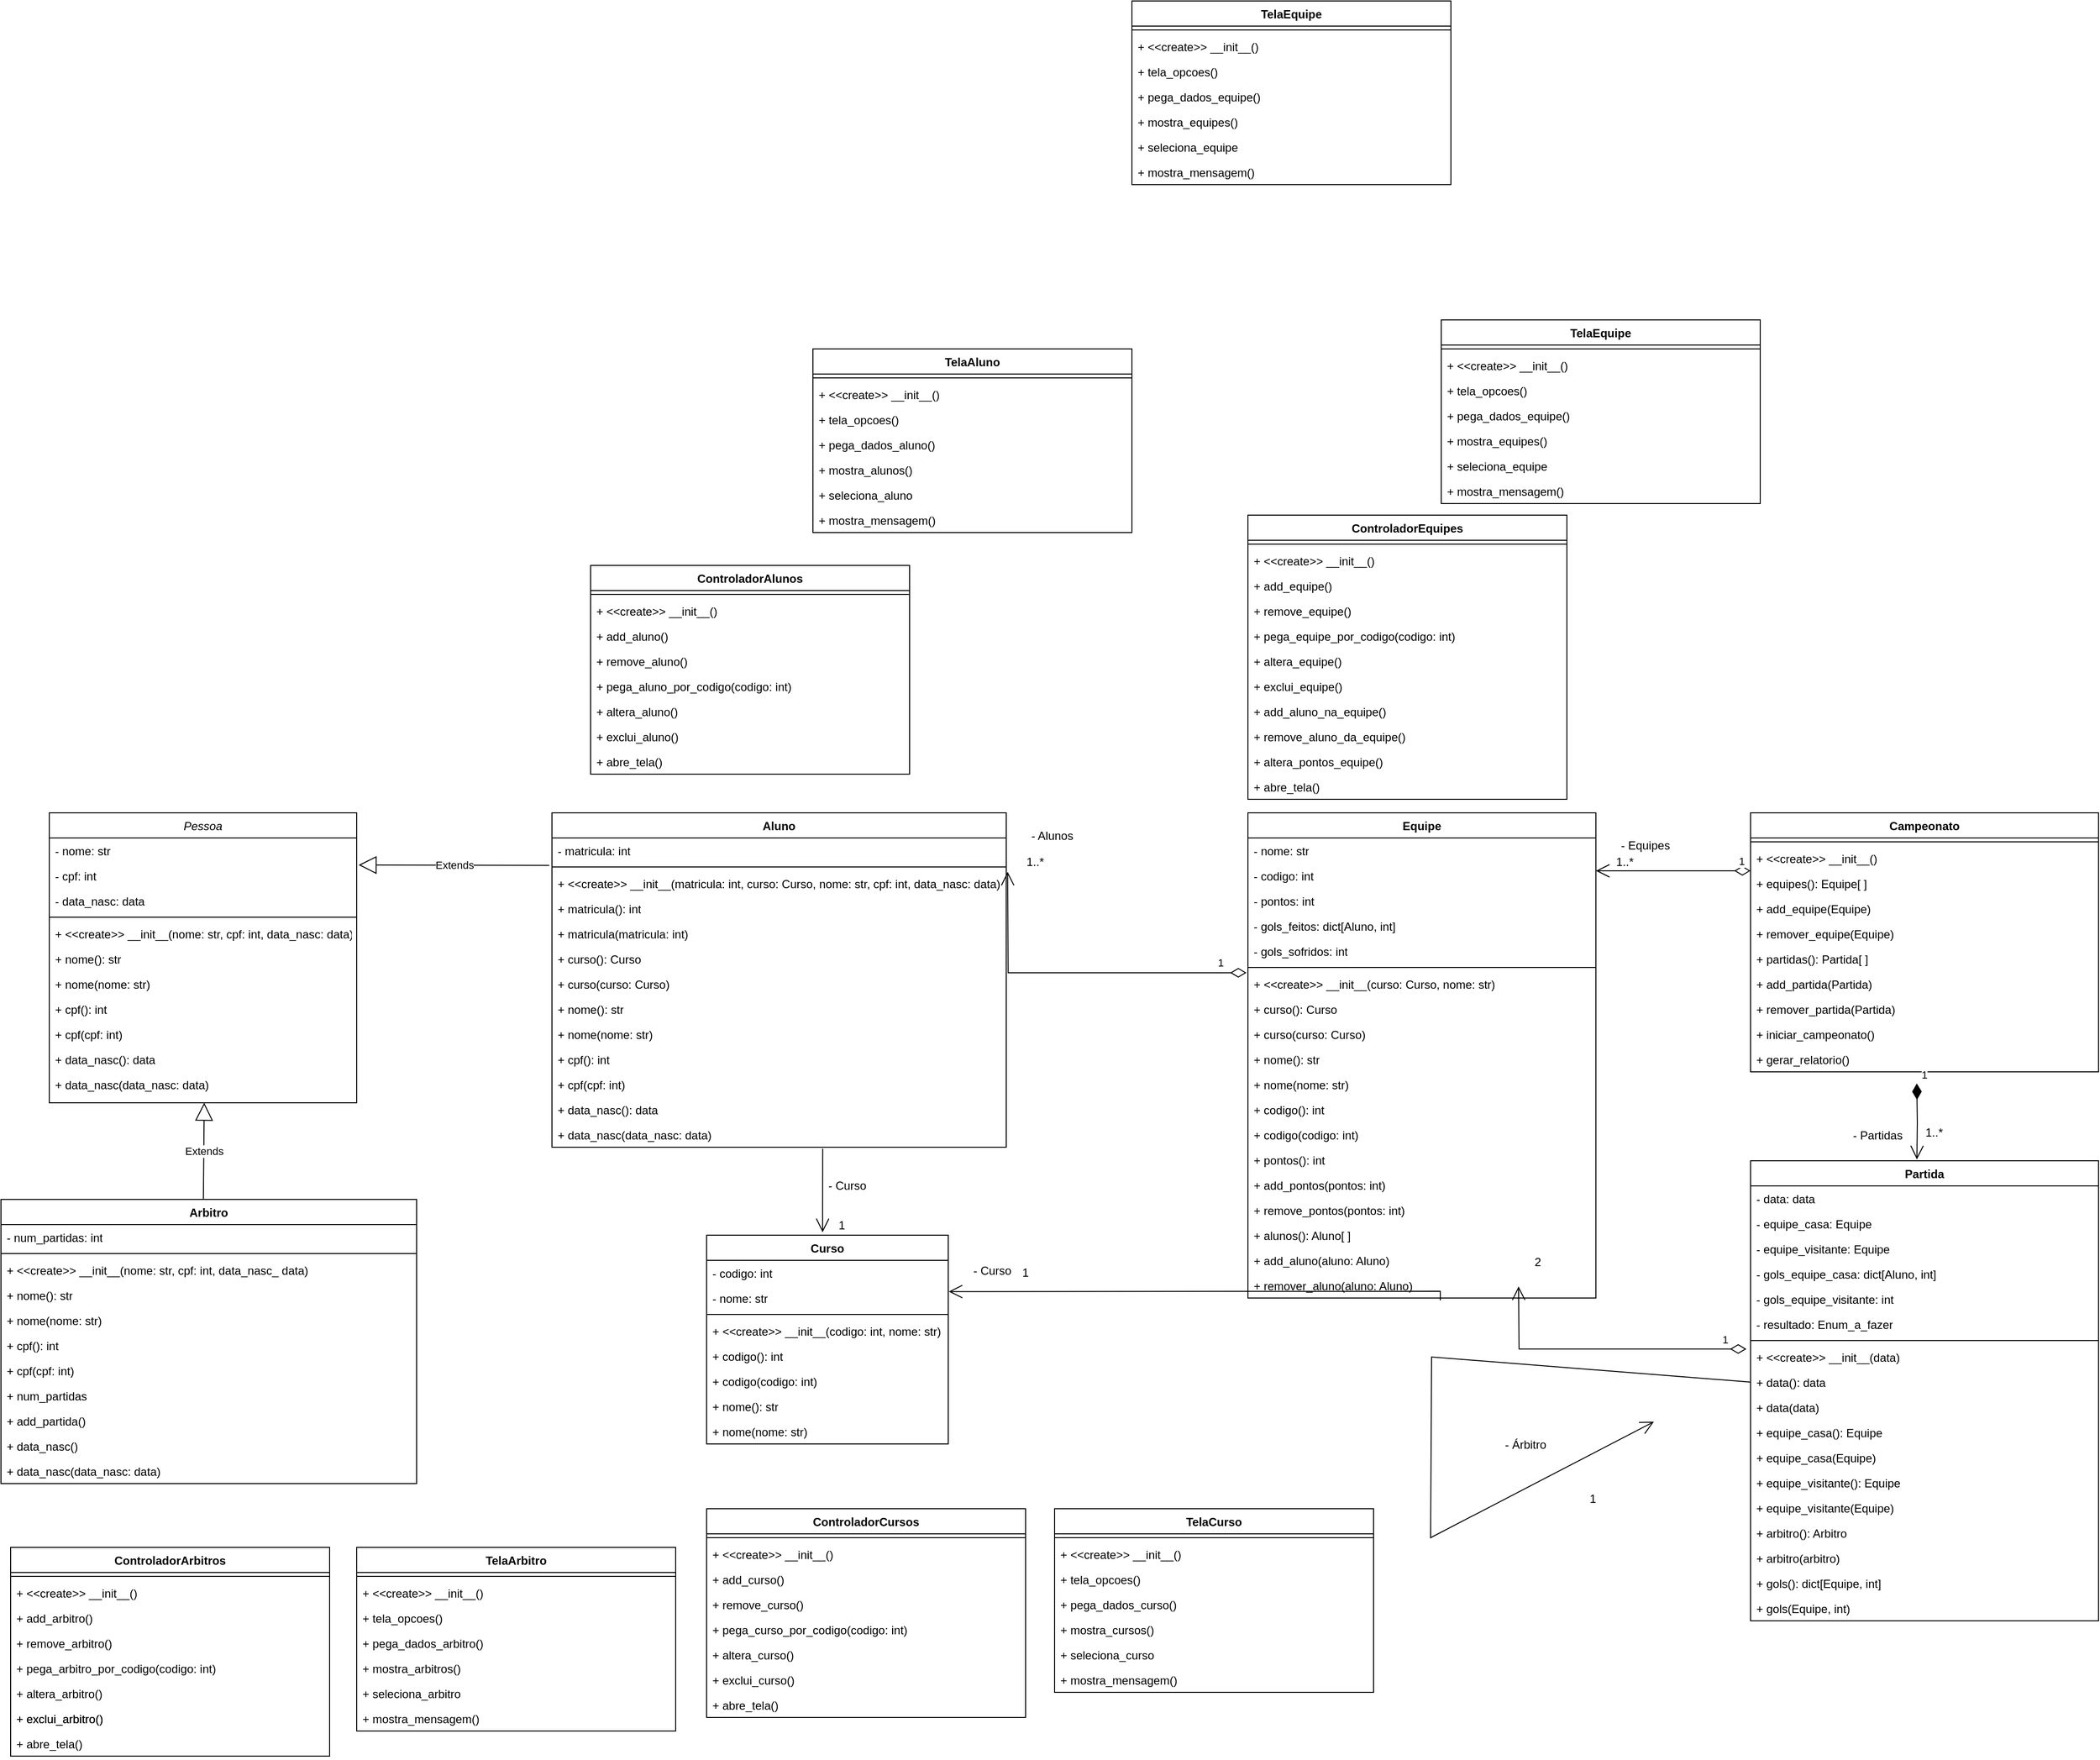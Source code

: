 <mxfile version="24.3.1" type="github">
  <diagram name="Página-1" id="YanghgRlEMHAiLp9xVtV">
    <mxGraphModel dx="4924" dy="3375" grid="1" gridSize="10" guides="1" tooltips="1" connect="1" arrows="1" fold="1" page="1" pageScale="1" pageWidth="827" pageHeight="1169" math="0" shadow="0">
      <root>
        <mxCell id="0" />
        <mxCell id="1" parent="0" />
        <mxCell id="BRvZdCVV4lEwRIuZLhzR-1" value="Curso" style="swimlane;fontStyle=1;align=center;verticalAlign=top;childLayout=stackLayout;horizontal=1;startSize=26;horizontalStack=0;resizeParent=1;resizeParentMax=0;resizeLast=0;collapsible=1;marginBottom=0;whiteSpace=wrap;html=1;" parent="1" vertex="1">
          <mxGeometry x="-80" y="477" width="250" height="216" as="geometry" />
        </mxCell>
        <mxCell id="BRvZdCVV4lEwRIuZLhzR-2" value="- codigo: int" style="text;strokeColor=none;fillColor=none;align=left;verticalAlign=top;spacingLeft=4;spacingRight=4;overflow=hidden;rotatable=0;points=[[0,0.5],[1,0.5]];portConstraint=eastwest;whiteSpace=wrap;html=1;" parent="BRvZdCVV4lEwRIuZLhzR-1" vertex="1">
          <mxGeometry y="26" width="250" height="26" as="geometry" />
        </mxCell>
        <mxCell id="42rT5aTTlDtqcZQRqHW7-1" value="- nome: str" style="text;strokeColor=none;fillColor=none;align=left;verticalAlign=top;spacingLeft=4;spacingRight=4;overflow=hidden;rotatable=0;points=[[0,0.5],[1,0.5]];portConstraint=eastwest;whiteSpace=wrap;html=1;" parent="BRvZdCVV4lEwRIuZLhzR-1" vertex="1">
          <mxGeometry y="52" width="250" height="26" as="geometry" />
        </mxCell>
        <mxCell id="BRvZdCVV4lEwRIuZLhzR-3" value="" style="line;strokeWidth=1;fillColor=none;align=left;verticalAlign=middle;spacingTop=-1;spacingLeft=3;spacingRight=3;rotatable=0;labelPosition=right;points=[];portConstraint=eastwest;strokeColor=inherit;" parent="BRvZdCVV4lEwRIuZLhzR-1" vertex="1">
          <mxGeometry y="78" width="250" height="8" as="geometry" />
        </mxCell>
        <mxCell id="BRvZdCVV4lEwRIuZLhzR-4" value="+ &amp;lt;&amp;lt;create&amp;gt;&amp;gt; __init__(codigo: int, nome: str)" style="text;strokeColor=none;fillColor=none;align=left;verticalAlign=top;spacingLeft=4;spacingRight=4;overflow=hidden;rotatable=0;points=[[0,0.5],[1,0.5]];portConstraint=eastwest;whiteSpace=wrap;html=1;" parent="BRvZdCVV4lEwRIuZLhzR-1" vertex="1">
          <mxGeometry y="86" width="250" height="26" as="geometry" />
        </mxCell>
        <mxCell id="42rT5aTTlDtqcZQRqHW7-2" value="+ codigo(): int" style="text;strokeColor=none;fillColor=none;align=left;verticalAlign=top;spacingLeft=4;spacingRight=4;overflow=hidden;rotatable=0;points=[[0,0.5],[1,0.5]];portConstraint=eastwest;whiteSpace=wrap;html=1;" parent="BRvZdCVV4lEwRIuZLhzR-1" vertex="1">
          <mxGeometry y="112" width="250" height="26" as="geometry" />
        </mxCell>
        <mxCell id="42rT5aTTlDtqcZQRqHW7-3" value="+ codigo(codigo: int)" style="text;strokeColor=none;fillColor=none;align=left;verticalAlign=top;spacingLeft=4;spacingRight=4;overflow=hidden;rotatable=0;points=[[0,0.5],[1,0.5]];portConstraint=eastwest;whiteSpace=wrap;html=1;" parent="BRvZdCVV4lEwRIuZLhzR-1" vertex="1">
          <mxGeometry y="138" width="250" height="26" as="geometry" />
        </mxCell>
        <mxCell id="42rT5aTTlDtqcZQRqHW7-4" value="+ nome(): str" style="text;strokeColor=none;fillColor=none;align=left;verticalAlign=top;spacingLeft=4;spacingRight=4;overflow=hidden;rotatable=0;points=[[0,0.5],[1,0.5]];portConstraint=eastwest;whiteSpace=wrap;html=1;" parent="BRvZdCVV4lEwRIuZLhzR-1" vertex="1">
          <mxGeometry y="164" width="250" height="26" as="geometry" />
        </mxCell>
        <mxCell id="42rT5aTTlDtqcZQRqHW7-5" value="+ nome(nome: str)" style="text;strokeColor=none;fillColor=none;align=left;verticalAlign=top;spacingLeft=4;spacingRight=4;overflow=hidden;rotatable=0;points=[[0,0.5],[1,0.5]];portConstraint=eastwest;whiteSpace=wrap;html=1;" parent="BRvZdCVV4lEwRIuZLhzR-1" vertex="1">
          <mxGeometry y="190" width="250" height="26" as="geometry" />
        </mxCell>
        <mxCell id="42rT5aTTlDtqcZQRqHW7-6" value="Aluno" style="swimlane;fontStyle=1;align=center;verticalAlign=top;childLayout=stackLayout;horizontal=1;startSize=26;horizontalStack=0;resizeParent=1;resizeParentMax=0;resizeLast=0;collapsible=1;marginBottom=0;whiteSpace=wrap;html=1;" parent="1" vertex="1">
          <mxGeometry x="-240" y="40" width="470" height="346" as="geometry" />
        </mxCell>
        <mxCell id="42rT5aTTlDtqcZQRqHW7-7" value="&lt;div&gt;- matricula: int&lt;/div&gt;" style="text;strokeColor=none;fillColor=none;align=left;verticalAlign=top;spacingLeft=4;spacingRight=4;overflow=hidden;rotatable=0;points=[[0,0.5],[1,0.5]];portConstraint=eastwest;whiteSpace=wrap;html=1;" parent="42rT5aTTlDtqcZQRqHW7-6" vertex="1">
          <mxGeometry y="26" width="470" height="26" as="geometry" />
        </mxCell>
        <mxCell id="42rT5aTTlDtqcZQRqHW7-9" value="" style="line;strokeWidth=1;fillColor=none;align=left;verticalAlign=middle;spacingTop=-1;spacingLeft=3;spacingRight=3;rotatable=0;labelPosition=right;points=[];portConstraint=eastwest;strokeColor=inherit;" parent="42rT5aTTlDtqcZQRqHW7-6" vertex="1">
          <mxGeometry y="52" width="470" height="8" as="geometry" />
        </mxCell>
        <mxCell id="42rT5aTTlDtqcZQRqHW7-10" value="+ &amp;lt;&amp;lt;create&amp;gt;&amp;gt; __init__(matricula: int, curso: Curso, nome: str, cpf: int, data_nasc: data)" style="text;strokeColor=none;fillColor=none;align=left;verticalAlign=top;spacingLeft=4;spacingRight=4;overflow=hidden;rotatable=0;points=[[0,0.5],[1,0.5]];portConstraint=eastwest;whiteSpace=wrap;html=1;" parent="42rT5aTTlDtqcZQRqHW7-6" vertex="1">
          <mxGeometry y="60" width="470" height="26" as="geometry" />
        </mxCell>
        <mxCell id="42rT5aTTlDtqcZQRqHW7-11" value="+ matricula(): int" style="text;strokeColor=none;fillColor=none;align=left;verticalAlign=top;spacingLeft=4;spacingRight=4;overflow=hidden;rotatable=0;points=[[0,0.5],[1,0.5]];portConstraint=eastwest;whiteSpace=wrap;html=1;" parent="42rT5aTTlDtqcZQRqHW7-6" vertex="1">
          <mxGeometry y="86" width="470" height="26" as="geometry" />
        </mxCell>
        <mxCell id="42rT5aTTlDtqcZQRqHW7-12" value="+ matricula(matricula: int)" style="text;strokeColor=none;fillColor=none;align=left;verticalAlign=top;spacingLeft=4;spacingRight=4;overflow=hidden;rotatable=0;points=[[0,0.5],[1,0.5]];portConstraint=eastwest;whiteSpace=wrap;html=1;" parent="42rT5aTTlDtqcZQRqHW7-6" vertex="1">
          <mxGeometry y="112" width="470" height="26" as="geometry" />
        </mxCell>
        <mxCell id="42rT5aTTlDtqcZQRqHW7-18" value="+ curso(): Curso" style="text;strokeColor=none;fillColor=none;align=left;verticalAlign=top;spacingLeft=4;spacingRight=4;overflow=hidden;rotatable=0;points=[[0,0.5],[1,0.5]];portConstraint=eastwest;whiteSpace=wrap;html=1;" parent="42rT5aTTlDtqcZQRqHW7-6" vertex="1">
          <mxGeometry y="138" width="470" height="26" as="geometry" />
        </mxCell>
        <mxCell id="42rT5aTTlDtqcZQRqHW7-19" value="+ curso(curso: Curso)" style="text;strokeColor=none;fillColor=none;align=left;verticalAlign=top;spacingLeft=4;spacingRight=4;overflow=hidden;rotatable=0;points=[[0,0.5],[1,0.5]];portConstraint=eastwest;whiteSpace=wrap;html=1;" parent="42rT5aTTlDtqcZQRqHW7-6" vertex="1">
          <mxGeometry y="164" width="470" height="26" as="geometry" />
        </mxCell>
        <mxCell id="42rT5aTTlDtqcZQRqHW7-13" value="+ nome(): str" style="text;strokeColor=none;fillColor=none;align=left;verticalAlign=top;spacingLeft=4;spacingRight=4;overflow=hidden;rotatable=0;points=[[0,0.5],[1,0.5]];portConstraint=eastwest;whiteSpace=wrap;html=1;" parent="42rT5aTTlDtqcZQRqHW7-6" vertex="1">
          <mxGeometry y="190" width="470" height="26" as="geometry" />
        </mxCell>
        <mxCell id="42rT5aTTlDtqcZQRqHW7-14" value="+ nome(nome: str)" style="text;strokeColor=none;fillColor=none;align=left;verticalAlign=top;spacingLeft=4;spacingRight=4;overflow=hidden;rotatable=0;points=[[0,0.5],[1,0.5]];portConstraint=eastwest;whiteSpace=wrap;html=1;" parent="42rT5aTTlDtqcZQRqHW7-6" vertex="1">
          <mxGeometry y="216" width="470" height="26" as="geometry" />
        </mxCell>
        <mxCell id="42rT5aTTlDtqcZQRqHW7-20" value="+ cpf(): int" style="text;strokeColor=none;fillColor=none;align=left;verticalAlign=top;spacingLeft=4;spacingRight=4;overflow=hidden;rotatable=0;points=[[0,0.5],[1,0.5]];portConstraint=eastwest;whiteSpace=wrap;html=1;" parent="42rT5aTTlDtqcZQRqHW7-6" vertex="1">
          <mxGeometry y="242" width="470" height="26" as="geometry" />
        </mxCell>
        <mxCell id="42rT5aTTlDtqcZQRqHW7-21" value="+ cpf(cpf: int)" style="text;strokeColor=none;fillColor=none;align=left;verticalAlign=top;spacingLeft=4;spacingRight=4;overflow=hidden;rotatable=0;points=[[0,0.5],[1,0.5]];portConstraint=eastwest;whiteSpace=wrap;html=1;" parent="42rT5aTTlDtqcZQRqHW7-6" vertex="1">
          <mxGeometry y="268" width="470" height="26" as="geometry" />
        </mxCell>
        <mxCell id="42rT5aTTlDtqcZQRqHW7-22" value="+ data_nasc(): data" style="text;strokeColor=none;fillColor=none;align=left;verticalAlign=top;spacingLeft=4;spacingRight=4;overflow=hidden;rotatable=0;points=[[0,0.5],[1,0.5]];portConstraint=eastwest;whiteSpace=wrap;html=1;" parent="42rT5aTTlDtqcZQRqHW7-6" vertex="1">
          <mxGeometry y="294" width="470" height="26" as="geometry" />
        </mxCell>
        <mxCell id="42rT5aTTlDtqcZQRqHW7-23" value="+ data_nasc(data_nasc: data)" style="text;strokeColor=none;fillColor=none;align=left;verticalAlign=top;spacingLeft=4;spacingRight=4;overflow=hidden;rotatable=0;points=[[0,0.5],[1,0.5]];portConstraint=eastwest;whiteSpace=wrap;html=1;" parent="42rT5aTTlDtqcZQRqHW7-6" vertex="1">
          <mxGeometry y="320" width="470" height="26" as="geometry" />
        </mxCell>
        <mxCell id="42rT5aTTlDtqcZQRqHW7-24" value="Arbitro" style="swimlane;fontStyle=1;align=center;verticalAlign=top;childLayout=stackLayout;horizontal=1;startSize=26;horizontalStack=0;resizeParent=1;resizeParentMax=0;resizeLast=0;collapsible=1;marginBottom=0;whiteSpace=wrap;html=1;" parent="1" vertex="1">
          <mxGeometry x="-810" y="440" width="430" height="294" as="geometry" />
        </mxCell>
        <mxCell id="42rT5aTTlDtqcZQRqHW7-29" value="- num_partidas: int" style="text;strokeColor=none;fillColor=none;align=left;verticalAlign=top;spacingLeft=4;spacingRight=4;overflow=hidden;rotatable=0;points=[[0,0.5],[1,0.5]];portConstraint=eastwest;whiteSpace=wrap;html=1;" parent="42rT5aTTlDtqcZQRqHW7-24" vertex="1">
          <mxGeometry y="26" width="430" height="26" as="geometry" />
        </mxCell>
        <mxCell id="42rT5aTTlDtqcZQRqHW7-30" value="" style="line;strokeWidth=1;fillColor=none;align=left;verticalAlign=middle;spacingTop=-1;spacingLeft=3;spacingRight=3;rotatable=0;labelPosition=right;points=[];portConstraint=eastwest;strokeColor=inherit;" parent="42rT5aTTlDtqcZQRqHW7-24" vertex="1">
          <mxGeometry y="52" width="430" height="8" as="geometry" />
        </mxCell>
        <mxCell id="42rT5aTTlDtqcZQRqHW7-31" value="+ &amp;lt;&amp;lt;create&amp;gt;&amp;gt; __init__(nome: str, cpf: int, data_nasc_ data)" style="text;strokeColor=none;fillColor=none;align=left;verticalAlign=top;spacingLeft=4;spacingRight=4;overflow=hidden;rotatable=0;points=[[0,0.5],[1,0.5]];portConstraint=eastwest;whiteSpace=wrap;html=1;" parent="42rT5aTTlDtqcZQRqHW7-24" vertex="1">
          <mxGeometry y="60" width="430" height="26" as="geometry" />
        </mxCell>
        <mxCell id="42rT5aTTlDtqcZQRqHW7-36" value="+ nome(): str" style="text;strokeColor=none;fillColor=none;align=left;verticalAlign=top;spacingLeft=4;spacingRight=4;overflow=hidden;rotatable=0;points=[[0,0.5],[1,0.5]];portConstraint=eastwest;whiteSpace=wrap;html=1;" parent="42rT5aTTlDtqcZQRqHW7-24" vertex="1">
          <mxGeometry y="86" width="430" height="26" as="geometry" />
        </mxCell>
        <mxCell id="42rT5aTTlDtqcZQRqHW7-37" value="+ nome(nome: str)" style="text;strokeColor=none;fillColor=none;align=left;verticalAlign=top;spacingLeft=4;spacingRight=4;overflow=hidden;rotatable=0;points=[[0,0.5],[1,0.5]];portConstraint=eastwest;whiteSpace=wrap;html=1;" parent="42rT5aTTlDtqcZQRqHW7-24" vertex="1">
          <mxGeometry y="112" width="430" height="26" as="geometry" />
        </mxCell>
        <mxCell id="42rT5aTTlDtqcZQRqHW7-38" value="+ cpf(): int" style="text;strokeColor=none;fillColor=none;align=left;verticalAlign=top;spacingLeft=4;spacingRight=4;overflow=hidden;rotatable=0;points=[[0,0.5],[1,0.5]];portConstraint=eastwest;whiteSpace=wrap;html=1;" parent="42rT5aTTlDtqcZQRqHW7-24" vertex="1">
          <mxGeometry y="138" width="430" height="26" as="geometry" />
        </mxCell>
        <mxCell id="42rT5aTTlDtqcZQRqHW7-39" value="+ cpf(cpf: int)" style="text;strokeColor=none;fillColor=none;align=left;verticalAlign=top;spacingLeft=4;spacingRight=4;overflow=hidden;rotatable=0;points=[[0,0.5],[1,0.5]];portConstraint=eastwest;whiteSpace=wrap;html=1;" parent="42rT5aTTlDtqcZQRqHW7-24" vertex="1">
          <mxGeometry y="164" width="430" height="26" as="geometry" />
        </mxCell>
        <mxCell id="BlP67hDM90NLHeMDUVXd-2" value="+ num_partidas" style="text;strokeColor=none;fillColor=none;align=left;verticalAlign=top;spacingLeft=4;spacingRight=4;overflow=hidden;rotatable=0;points=[[0,0.5],[1,0.5]];portConstraint=eastwest;whiteSpace=wrap;html=1;" parent="42rT5aTTlDtqcZQRqHW7-24" vertex="1">
          <mxGeometry y="190" width="430" height="26" as="geometry" />
        </mxCell>
        <mxCell id="BlP67hDM90NLHeMDUVXd-3" value="+ add_partida()" style="text;strokeColor=none;fillColor=none;align=left;verticalAlign=top;spacingLeft=4;spacingRight=4;overflow=hidden;rotatable=0;points=[[0,0.5],[1,0.5]];portConstraint=eastwest;whiteSpace=wrap;html=1;" parent="42rT5aTTlDtqcZQRqHW7-24" vertex="1">
          <mxGeometry y="216" width="430" height="26" as="geometry" />
        </mxCell>
        <mxCell id="42rT5aTTlDtqcZQRqHW7-40" value="+ data_nasc()" style="text;strokeColor=none;fillColor=none;align=left;verticalAlign=top;spacingLeft=4;spacingRight=4;overflow=hidden;rotatable=0;points=[[0,0.5],[1,0.5]];portConstraint=eastwest;whiteSpace=wrap;html=1;" parent="42rT5aTTlDtqcZQRqHW7-24" vertex="1">
          <mxGeometry y="242" width="430" height="26" as="geometry" />
        </mxCell>
        <mxCell id="42rT5aTTlDtqcZQRqHW7-41" value="+ data_nasc(data_nasc: data)" style="text;strokeColor=none;fillColor=none;align=left;verticalAlign=top;spacingLeft=4;spacingRight=4;overflow=hidden;rotatable=0;points=[[0,0.5],[1,0.5]];portConstraint=eastwest;whiteSpace=wrap;html=1;" parent="42rT5aTTlDtqcZQRqHW7-24" vertex="1">
          <mxGeometry y="268" width="430" height="26" as="geometry" />
        </mxCell>
        <mxCell id="BlP67hDM90NLHeMDUVXd-4" value="Equipe" style="swimlane;fontStyle=1;align=center;verticalAlign=top;childLayout=stackLayout;horizontal=1;startSize=26;horizontalStack=0;resizeParent=1;resizeParentMax=0;resizeLast=0;collapsible=1;marginBottom=0;whiteSpace=wrap;html=1;" parent="1" vertex="1">
          <mxGeometry x="480" y="40" width="360" height="502" as="geometry" />
        </mxCell>
        <mxCell id="BlP67hDM90NLHeMDUVXd-5" value="- nome: str" style="text;strokeColor=none;fillColor=none;align=left;verticalAlign=top;spacingLeft=4;spacingRight=4;overflow=hidden;rotatable=0;points=[[0,0.5],[1,0.5]];portConstraint=eastwest;whiteSpace=wrap;html=1;" parent="BlP67hDM90NLHeMDUVXd-4" vertex="1">
          <mxGeometry y="26" width="360" height="26" as="geometry" />
        </mxCell>
        <mxCell id="OSObfnmbwBIl3ngkpUWz-45" value="- codigo: int" style="text;strokeColor=none;fillColor=none;align=left;verticalAlign=top;spacingLeft=4;spacingRight=4;overflow=hidden;rotatable=0;points=[[0,0.5],[1,0.5]];portConstraint=eastwest;whiteSpace=wrap;html=1;" vertex="1" parent="BlP67hDM90NLHeMDUVXd-4">
          <mxGeometry y="52" width="360" height="26" as="geometry" />
        </mxCell>
        <mxCell id="OSObfnmbwBIl3ngkpUWz-46" value="- pontos: int" style="text;strokeColor=none;fillColor=none;align=left;verticalAlign=top;spacingLeft=4;spacingRight=4;overflow=hidden;rotatable=0;points=[[0,0.5],[1,0.5]];portConstraint=eastwest;whiteSpace=wrap;html=1;" vertex="1" parent="BlP67hDM90NLHeMDUVXd-4">
          <mxGeometry y="78" width="360" height="26" as="geometry" />
        </mxCell>
        <mxCell id="OSObfnmbwBIl3ngkpUWz-88" value="- gols_feitos: dict[Aluno, int]" style="text;strokeColor=none;fillColor=none;align=left;verticalAlign=top;spacingLeft=4;spacingRight=4;overflow=hidden;rotatable=0;points=[[0,0.5],[1,0.5]];portConstraint=eastwest;whiteSpace=wrap;html=1;" vertex="1" parent="BlP67hDM90NLHeMDUVXd-4">
          <mxGeometry y="104" width="360" height="26" as="geometry" />
        </mxCell>
        <mxCell id="OSObfnmbwBIl3ngkpUWz-90" value="- gols_sofridos: int" style="text;strokeColor=none;fillColor=none;align=left;verticalAlign=top;spacingLeft=4;spacingRight=4;overflow=hidden;rotatable=0;points=[[0,0.5],[1,0.5]];portConstraint=eastwest;whiteSpace=wrap;html=1;" vertex="1" parent="BlP67hDM90NLHeMDUVXd-4">
          <mxGeometry y="130" width="360" height="26" as="geometry" />
        </mxCell>
        <mxCell id="BlP67hDM90NLHeMDUVXd-9" value="" style="line;strokeWidth=1;fillColor=none;align=left;verticalAlign=middle;spacingTop=-1;spacingLeft=3;spacingRight=3;rotatable=0;labelPosition=right;points=[];portConstraint=eastwest;strokeColor=inherit;" parent="BlP67hDM90NLHeMDUVXd-4" vertex="1">
          <mxGeometry y="156" width="360" height="8" as="geometry" />
        </mxCell>
        <mxCell id="BlP67hDM90NLHeMDUVXd-10" value="+ &amp;lt;&amp;lt;create&amp;gt;&amp;gt; __init__(curso: Curso, nome: str)&lt;div&gt;&lt;br&gt;&lt;/div&gt;" style="text;strokeColor=none;fillColor=none;align=left;verticalAlign=top;spacingLeft=4;spacingRight=4;overflow=hidden;rotatable=0;points=[[0,0.5],[1,0.5]];portConstraint=eastwest;whiteSpace=wrap;html=1;" parent="BlP67hDM90NLHeMDUVXd-4" vertex="1">
          <mxGeometry y="164" width="360" height="26" as="geometry" />
        </mxCell>
        <mxCell id="BlP67hDM90NLHeMDUVXd-13" value="+ curso(): Curso" style="text;strokeColor=none;fillColor=none;align=left;verticalAlign=top;spacingLeft=4;spacingRight=4;overflow=hidden;rotatable=0;points=[[0,0.5],[1,0.5]];portConstraint=eastwest;whiteSpace=wrap;html=1;" parent="BlP67hDM90NLHeMDUVXd-4" vertex="1">
          <mxGeometry y="190" width="360" height="26" as="geometry" />
        </mxCell>
        <mxCell id="BlP67hDM90NLHeMDUVXd-14" value="+ curso(curso: Curso)" style="text;strokeColor=none;fillColor=none;align=left;verticalAlign=top;spacingLeft=4;spacingRight=4;overflow=hidden;rotatable=0;points=[[0,0.5],[1,0.5]];portConstraint=eastwest;whiteSpace=wrap;html=1;" parent="BlP67hDM90NLHeMDUVXd-4" vertex="1">
          <mxGeometry y="216" width="360" height="26" as="geometry" />
        </mxCell>
        <mxCell id="BlP67hDM90NLHeMDUVXd-11" value="+ nome(): str" style="text;strokeColor=none;fillColor=none;align=left;verticalAlign=top;spacingLeft=4;spacingRight=4;overflow=hidden;rotatable=0;points=[[0,0.5],[1,0.5]];portConstraint=eastwest;whiteSpace=wrap;html=1;" parent="BlP67hDM90NLHeMDUVXd-4" vertex="1">
          <mxGeometry y="242" width="360" height="26" as="geometry" />
        </mxCell>
        <mxCell id="BlP67hDM90NLHeMDUVXd-12" value="+ nome(nome: str)" style="text;strokeColor=none;fillColor=none;align=left;verticalAlign=top;spacingLeft=4;spacingRight=4;overflow=hidden;rotatable=0;points=[[0,0.5],[1,0.5]];portConstraint=eastwest;whiteSpace=wrap;html=1;" parent="BlP67hDM90NLHeMDUVXd-4" vertex="1">
          <mxGeometry y="268" width="360" height="26" as="geometry" />
        </mxCell>
        <mxCell id="OSObfnmbwBIl3ngkpUWz-47" value="+ codigo(): int" style="text;strokeColor=none;fillColor=none;align=left;verticalAlign=top;spacingLeft=4;spacingRight=4;overflow=hidden;rotatable=0;points=[[0,0.5],[1,0.5]];portConstraint=eastwest;whiteSpace=wrap;html=1;" vertex="1" parent="BlP67hDM90NLHeMDUVXd-4">
          <mxGeometry y="294" width="360" height="26" as="geometry" />
        </mxCell>
        <mxCell id="OSObfnmbwBIl3ngkpUWz-48" value="+ codigo(codigo: int)" style="text;strokeColor=none;fillColor=none;align=left;verticalAlign=top;spacingLeft=4;spacingRight=4;overflow=hidden;rotatable=0;points=[[0,0.5],[1,0.5]];portConstraint=eastwest;whiteSpace=wrap;html=1;" vertex="1" parent="BlP67hDM90NLHeMDUVXd-4">
          <mxGeometry y="320" width="360" height="26" as="geometry" />
        </mxCell>
        <mxCell id="OSObfnmbwBIl3ngkpUWz-49" value="+ pontos(): int" style="text;strokeColor=none;fillColor=none;align=left;verticalAlign=top;spacingLeft=4;spacingRight=4;overflow=hidden;rotatable=0;points=[[0,0.5],[1,0.5]];portConstraint=eastwest;whiteSpace=wrap;html=1;" vertex="1" parent="BlP67hDM90NLHeMDUVXd-4">
          <mxGeometry y="346" width="360" height="26" as="geometry" />
        </mxCell>
        <mxCell id="OSObfnmbwBIl3ngkpUWz-50" value="+ add_pontos(pontos: int)" style="text;strokeColor=none;fillColor=none;align=left;verticalAlign=top;spacingLeft=4;spacingRight=4;overflow=hidden;rotatable=0;points=[[0,0.5],[1,0.5]];portConstraint=eastwest;whiteSpace=wrap;html=1;" vertex="1" parent="BlP67hDM90NLHeMDUVXd-4">
          <mxGeometry y="372" width="360" height="26" as="geometry" />
        </mxCell>
        <mxCell id="OSObfnmbwBIl3ngkpUWz-51" value="+ remove_pontos(pontos: int)" style="text;strokeColor=none;fillColor=none;align=left;verticalAlign=top;spacingLeft=4;spacingRight=4;overflow=hidden;rotatable=0;points=[[0,0.5],[1,0.5]];portConstraint=eastwest;whiteSpace=wrap;html=1;" vertex="1" parent="BlP67hDM90NLHeMDUVXd-4">
          <mxGeometry y="398" width="360" height="26" as="geometry" />
        </mxCell>
        <mxCell id="BlP67hDM90NLHeMDUVXd-15" value="+ alunos(): Aluno[ ]" style="text;strokeColor=none;fillColor=none;align=left;verticalAlign=top;spacingLeft=4;spacingRight=4;overflow=hidden;rotatable=0;points=[[0,0.5],[1,0.5]];portConstraint=eastwest;whiteSpace=wrap;html=1;" parent="BlP67hDM90NLHeMDUVXd-4" vertex="1">
          <mxGeometry y="424" width="360" height="26" as="geometry" />
        </mxCell>
        <mxCell id="BlP67hDM90NLHeMDUVXd-16" value="+ add_aluno(aluno: Aluno)" style="text;strokeColor=none;fillColor=none;align=left;verticalAlign=top;spacingLeft=4;spacingRight=4;overflow=hidden;rotatable=0;points=[[0,0.5],[1,0.5]];portConstraint=eastwest;whiteSpace=wrap;html=1;" parent="BlP67hDM90NLHeMDUVXd-4" vertex="1">
          <mxGeometry y="450" width="360" height="26" as="geometry" />
        </mxCell>
        <mxCell id="BlP67hDM90NLHeMDUVXd-19" value="+ remover_aluno(aluno: Aluno)" style="text;strokeColor=none;fillColor=none;align=left;verticalAlign=top;spacingLeft=4;spacingRight=4;overflow=hidden;rotatable=0;points=[[0,0.5],[1,0.5]];portConstraint=eastwest;whiteSpace=wrap;html=1;" parent="BlP67hDM90NLHeMDUVXd-4" vertex="1">
          <mxGeometry y="476" width="360" height="26" as="geometry" />
        </mxCell>
        <mxCell id="VWIoromdeVteyUXSWohZ-1" value="Campeonato" style="swimlane;fontStyle=1;align=center;verticalAlign=top;childLayout=stackLayout;horizontal=1;startSize=26;horizontalStack=0;resizeParent=1;resizeParentMax=0;resizeLast=0;collapsible=1;marginBottom=0;whiteSpace=wrap;html=1;" parent="1" vertex="1">
          <mxGeometry x="1000" y="40" width="360" height="268" as="geometry" />
        </mxCell>
        <mxCell id="VWIoromdeVteyUXSWohZ-5" value="" style="line;strokeWidth=1;fillColor=none;align=left;verticalAlign=middle;spacingTop=-1;spacingLeft=3;spacingRight=3;rotatable=0;labelPosition=right;points=[];portConstraint=eastwest;strokeColor=inherit;" parent="VWIoromdeVteyUXSWohZ-1" vertex="1">
          <mxGeometry y="26" width="360" height="8" as="geometry" />
        </mxCell>
        <mxCell id="VWIoromdeVteyUXSWohZ-6" value="+ &amp;lt;&amp;lt;create&amp;gt;&amp;gt; __init__()&lt;div&gt;&lt;br&gt;&lt;/div&gt;" style="text;strokeColor=none;fillColor=none;align=left;verticalAlign=top;spacingLeft=4;spacingRight=4;overflow=hidden;rotatable=0;points=[[0,0.5],[1,0.5]];portConstraint=eastwest;whiteSpace=wrap;html=1;" parent="VWIoromdeVteyUXSWohZ-1" vertex="1">
          <mxGeometry y="34" width="360" height="26" as="geometry" />
        </mxCell>
        <mxCell id="VWIoromdeVteyUXSWohZ-7" value="+ equipes(): Equipe[ ]" style="text;strokeColor=none;fillColor=none;align=left;verticalAlign=top;spacingLeft=4;spacingRight=4;overflow=hidden;rotatable=0;points=[[0,0.5],[1,0.5]];portConstraint=eastwest;whiteSpace=wrap;html=1;" parent="VWIoromdeVteyUXSWohZ-1" vertex="1">
          <mxGeometry y="60" width="360" height="26" as="geometry" />
        </mxCell>
        <mxCell id="VWIoromdeVteyUXSWohZ-8" value="+ add_equipe(Equipe)" style="text;strokeColor=none;fillColor=none;align=left;verticalAlign=top;spacingLeft=4;spacingRight=4;overflow=hidden;rotatable=0;points=[[0,0.5],[1,0.5]];portConstraint=eastwest;whiteSpace=wrap;html=1;" parent="VWIoromdeVteyUXSWohZ-1" vertex="1">
          <mxGeometry y="86" width="360" height="26" as="geometry" />
        </mxCell>
        <mxCell id="VWIoromdeVteyUXSWohZ-9" value="+ remover_equipe(Equipe)" style="text;strokeColor=none;fillColor=none;align=left;verticalAlign=top;spacingLeft=4;spacingRight=4;overflow=hidden;rotatable=0;points=[[0,0.5],[1,0.5]];portConstraint=eastwest;whiteSpace=wrap;html=1;" parent="VWIoromdeVteyUXSWohZ-1" vertex="1">
          <mxGeometry y="112" width="360" height="26" as="geometry" />
        </mxCell>
        <mxCell id="VWIoromdeVteyUXSWohZ-10" value="+ partidas(): Partida[ ]" style="text;strokeColor=none;fillColor=none;align=left;verticalAlign=top;spacingLeft=4;spacingRight=4;overflow=hidden;rotatable=0;points=[[0,0.5],[1,0.5]];portConstraint=eastwest;whiteSpace=wrap;html=1;" parent="VWIoromdeVteyUXSWohZ-1" vertex="1">
          <mxGeometry y="138" width="360" height="26" as="geometry" />
        </mxCell>
        <mxCell id="VWIoromdeVteyUXSWohZ-11" value="+ add_partida(Partida)" style="text;strokeColor=none;fillColor=none;align=left;verticalAlign=top;spacingLeft=4;spacingRight=4;overflow=hidden;rotatable=0;points=[[0,0.5],[1,0.5]];portConstraint=eastwest;whiteSpace=wrap;html=1;" parent="VWIoromdeVteyUXSWohZ-1" vertex="1">
          <mxGeometry y="164" width="360" height="26" as="geometry" />
        </mxCell>
        <mxCell id="VWIoromdeVteyUXSWohZ-14" value="+ remover_partida(Partida)" style="text;strokeColor=none;fillColor=none;align=left;verticalAlign=top;spacingLeft=4;spacingRight=4;overflow=hidden;rotatable=0;points=[[0,0.5],[1,0.5]];portConstraint=eastwest;whiteSpace=wrap;html=1;" parent="VWIoromdeVteyUXSWohZ-1" vertex="1">
          <mxGeometry y="190" width="360" height="26" as="geometry" />
        </mxCell>
        <mxCell id="XdRAYDsdtGcGILHuMkyT-111" value="+ iniciar_campeonato(&lt;span style=&quot;background-color: initial;&quot;&gt;)&lt;/span&gt;" style="text;strokeColor=none;fillColor=none;align=left;verticalAlign=top;spacingLeft=4;spacingRight=4;overflow=hidden;rotatable=0;points=[[0,0.5],[1,0.5]];portConstraint=eastwest;whiteSpace=wrap;html=1;" parent="VWIoromdeVteyUXSWohZ-1" vertex="1">
          <mxGeometry y="216" width="360" height="26" as="geometry" />
        </mxCell>
        <mxCell id="XdRAYDsdtGcGILHuMkyT-119" value="+ gerar_relatorio()" style="text;strokeColor=none;fillColor=none;align=left;verticalAlign=top;spacingLeft=4;spacingRight=4;overflow=hidden;rotatable=0;points=[[0,0.5],[1,0.5]];portConstraint=eastwest;whiteSpace=wrap;html=1;" parent="VWIoromdeVteyUXSWohZ-1" vertex="1">
          <mxGeometry y="242" width="360" height="26" as="geometry" />
        </mxCell>
        <mxCell id="VWIoromdeVteyUXSWohZ-15" value="Partida" style="swimlane;fontStyle=1;align=center;verticalAlign=top;childLayout=stackLayout;horizontal=1;startSize=26;horizontalStack=0;resizeParent=1;resizeParentMax=0;resizeLast=0;collapsible=1;marginBottom=0;whiteSpace=wrap;html=1;" parent="1" vertex="1">
          <mxGeometry x="1000" y="400" width="360" height="476" as="geometry" />
        </mxCell>
        <mxCell id="VWIoromdeVteyUXSWohZ-16" value="- data: data" style="text;strokeColor=none;fillColor=none;align=left;verticalAlign=top;spacingLeft=4;spacingRight=4;overflow=hidden;rotatable=0;points=[[0,0.5],[1,0.5]];portConstraint=eastwest;whiteSpace=wrap;html=1;" parent="VWIoromdeVteyUXSWohZ-15" vertex="1">
          <mxGeometry y="26" width="360" height="26" as="geometry" />
        </mxCell>
        <mxCell id="XdRAYDsdtGcGILHuMkyT-112" value="- equipe_casa: Equipe" style="text;strokeColor=none;fillColor=none;align=left;verticalAlign=top;spacingLeft=4;spacingRight=4;overflow=hidden;rotatable=0;points=[[0,0.5],[1,0.5]];portConstraint=eastwest;whiteSpace=wrap;html=1;" parent="VWIoromdeVteyUXSWohZ-15" vertex="1">
          <mxGeometry y="52" width="360" height="26" as="geometry" />
        </mxCell>
        <mxCell id="XdRAYDsdtGcGILHuMkyT-113" value="- equipe_visitante: Equipe" style="text;strokeColor=none;fillColor=none;align=left;verticalAlign=top;spacingLeft=4;spacingRight=4;overflow=hidden;rotatable=0;points=[[0,0.5],[1,0.5]];portConstraint=eastwest;whiteSpace=wrap;html=1;" parent="VWIoromdeVteyUXSWohZ-15" vertex="1">
          <mxGeometry y="78" width="360" height="26" as="geometry" />
        </mxCell>
        <mxCell id="VWIoromdeVteyUXSWohZ-29" value="- gols_equipe_casa: dict[Aluno, int]" style="text;strokeColor=none;fillColor=none;align=left;verticalAlign=top;spacingLeft=4;spacingRight=4;overflow=hidden;rotatable=0;points=[[0,0.5],[1,0.5]];portConstraint=eastwest;whiteSpace=wrap;html=1;" parent="VWIoromdeVteyUXSWohZ-15" vertex="1">
          <mxGeometry y="104" width="360" height="26" as="geometry" />
        </mxCell>
        <mxCell id="OSObfnmbwBIl3ngkpUWz-89" value="- gols_equipe_visitante: int" style="text;strokeColor=none;fillColor=none;align=left;verticalAlign=top;spacingLeft=4;spacingRight=4;overflow=hidden;rotatable=0;points=[[0,0.5],[1,0.5]];portConstraint=eastwest;whiteSpace=wrap;html=1;" vertex="1" parent="VWIoromdeVteyUXSWohZ-15">
          <mxGeometry y="130" width="360" height="26" as="geometry" />
        </mxCell>
        <mxCell id="OSObfnmbwBIl3ngkpUWz-91" value="- resultado: Enum_a_fazer" style="text;strokeColor=none;fillColor=none;align=left;verticalAlign=top;spacingLeft=4;spacingRight=4;overflow=hidden;rotatable=0;points=[[0,0.5],[1,0.5]];portConstraint=eastwest;whiteSpace=wrap;html=1;" vertex="1" parent="VWIoromdeVteyUXSWohZ-15">
          <mxGeometry y="156" width="360" height="26" as="geometry" />
        </mxCell>
        <mxCell id="VWIoromdeVteyUXSWohZ-18" value="" style="line;strokeWidth=1;fillColor=none;align=left;verticalAlign=middle;spacingTop=-1;spacingLeft=3;spacingRight=3;rotatable=0;labelPosition=right;points=[];portConstraint=eastwest;strokeColor=inherit;" parent="VWIoromdeVteyUXSWohZ-15" vertex="1">
          <mxGeometry y="182" width="360" height="8" as="geometry" />
        </mxCell>
        <mxCell id="VWIoromdeVteyUXSWohZ-19" value="+ &amp;lt;&amp;lt;create&amp;gt;&amp;gt; __init__(data)&lt;div&gt;&lt;br&gt;&lt;/div&gt;" style="text;strokeColor=none;fillColor=none;align=left;verticalAlign=top;spacingLeft=4;spacingRight=4;overflow=hidden;rotatable=0;points=[[0,0.5],[1,0.5]];portConstraint=eastwest;whiteSpace=wrap;html=1;" parent="VWIoromdeVteyUXSWohZ-15" vertex="1">
          <mxGeometry y="190" width="360" height="26" as="geometry" />
        </mxCell>
        <mxCell id="VWIoromdeVteyUXSWohZ-20" value="+ data(): data" style="text;strokeColor=none;fillColor=none;align=left;verticalAlign=top;spacingLeft=4;spacingRight=4;overflow=hidden;rotatable=0;points=[[0,0.5],[1,0.5]];portConstraint=eastwest;whiteSpace=wrap;html=1;" parent="VWIoromdeVteyUXSWohZ-15" vertex="1">
          <mxGeometry y="216" width="360" height="26" as="geometry" />
        </mxCell>
        <mxCell id="VWIoromdeVteyUXSWohZ-30" value="+ data(data)" style="text;strokeColor=none;fillColor=none;align=left;verticalAlign=top;spacingLeft=4;spacingRight=4;overflow=hidden;rotatable=0;points=[[0,0.5],[1,0.5]];portConstraint=eastwest;whiteSpace=wrap;html=1;" parent="VWIoromdeVteyUXSWohZ-15" vertex="1">
          <mxGeometry y="242" width="360" height="26" as="geometry" />
        </mxCell>
        <mxCell id="VWIoromdeVteyUXSWohZ-31" value="+ equipe_casa(): Equipe" style="text;strokeColor=none;fillColor=none;align=left;verticalAlign=top;spacingLeft=4;spacingRight=4;overflow=hidden;rotatable=0;points=[[0,0.5],[1,0.5]];portConstraint=eastwest;whiteSpace=wrap;html=1;" parent="VWIoromdeVteyUXSWohZ-15" vertex="1">
          <mxGeometry y="268" width="360" height="26" as="geometry" />
        </mxCell>
        <mxCell id="VWIoromdeVteyUXSWohZ-21" value="+ equipe_casa(Equipe)" style="text;strokeColor=none;fillColor=none;align=left;verticalAlign=top;spacingLeft=4;spacingRight=4;overflow=hidden;rotatable=0;points=[[0,0.5],[1,0.5]];portConstraint=eastwest;whiteSpace=wrap;html=1;" parent="VWIoromdeVteyUXSWohZ-15" vertex="1">
          <mxGeometry y="294" width="360" height="26" as="geometry" />
        </mxCell>
        <mxCell id="XdRAYDsdtGcGILHuMkyT-115" value="+ equipe_visitante(): Equipe" style="text;strokeColor=none;fillColor=none;align=left;verticalAlign=top;spacingLeft=4;spacingRight=4;overflow=hidden;rotatable=0;points=[[0,0.5],[1,0.5]];portConstraint=eastwest;whiteSpace=wrap;html=1;" parent="VWIoromdeVteyUXSWohZ-15" vertex="1">
          <mxGeometry y="320" width="360" height="26" as="geometry" />
        </mxCell>
        <mxCell id="XdRAYDsdtGcGILHuMkyT-116" value="+ equipe_visitante(Equipe)" style="text;strokeColor=none;fillColor=none;align=left;verticalAlign=top;spacingLeft=4;spacingRight=4;overflow=hidden;rotatable=0;points=[[0,0.5],[1,0.5]];portConstraint=eastwest;whiteSpace=wrap;html=1;" parent="VWIoromdeVteyUXSWohZ-15" vertex="1">
          <mxGeometry y="346" width="360" height="26" as="geometry" />
        </mxCell>
        <mxCell id="VWIoromdeVteyUXSWohZ-23" value="+ arbitro(): Arbitro" style="text;strokeColor=none;fillColor=none;align=left;verticalAlign=top;spacingLeft=4;spacingRight=4;overflow=hidden;rotatable=0;points=[[0,0.5],[1,0.5]];portConstraint=eastwest;whiteSpace=wrap;html=1;" parent="VWIoromdeVteyUXSWohZ-15" vertex="1">
          <mxGeometry y="372" width="360" height="26" as="geometry" />
        </mxCell>
        <mxCell id="VWIoromdeVteyUXSWohZ-24" value="+ arbitro(arbitro)" style="text;strokeColor=none;fillColor=none;align=left;verticalAlign=top;spacingLeft=4;spacingRight=4;overflow=hidden;rotatable=0;points=[[0,0.5],[1,0.5]];portConstraint=eastwest;whiteSpace=wrap;html=1;" parent="VWIoromdeVteyUXSWohZ-15" vertex="1">
          <mxGeometry y="398" width="360" height="26" as="geometry" />
        </mxCell>
        <mxCell id="VWIoromdeVteyUXSWohZ-25" value="+ gols(): dict[Equipe, int]" style="text;strokeColor=none;fillColor=none;align=left;verticalAlign=top;spacingLeft=4;spacingRight=4;overflow=hidden;rotatable=0;points=[[0,0.5],[1,0.5]];portConstraint=eastwest;whiteSpace=wrap;html=1;" parent="VWIoromdeVteyUXSWohZ-15" vertex="1">
          <mxGeometry y="424" width="360" height="26" as="geometry" />
        </mxCell>
        <mxCell id="VWIoromdeVteyUXSWohZ-32" value="+ gols(Equipe, int)" style="text;strokeColor=none;fillColor=none;align=left;verticalAlign=top;spacingLeft=4;spacingRight=4;overflow=hidden;rotatable=0;points=[[0,0.5],[1,0.5]];portConstraint=eastwest;whiteSpace=wrap;html=1;" parent="VWIoromdeVteyUXSWohZ-15" vertex="1">
          <mxGeometry y="450" width="360" height="26" as="geometry" />
        </mxCell>
        <mxCell id="VWIoromdeVteyUXSWohZ-75" value="" style="endArrow=open;endFill=1;endSize=12;html=1;rounded=0;entryX=0.48;entryY=-0.014;entryDx=0;entryDy=0;entryPerimeter=0;exitX=0.596;exitY=1.055;exitDx=0;exitDy=0;exitPerimeter=0;" parent="1" source="42rT5aTTlDtqcZQRqHW7-23" target="BRvZdCVV4lEwRIuZLhzR-1" edge="1">
          <mxGeometry width="160" relative="1" as="geometry">
            <mxPoint x="40" y="410" as="sourcePoint" />
            <mxPoint x="100" y="130" as="targetPoint" />
            <Array as="points" />
          </mxGeometry>
        </mxCell>
        <mxCell id="VWIoromdeVteyUXSWohZ-76" value="- Curso" style="text;strokeColor=none;fillColor=none;align=left;verticalAlign=top;spacingLeft=4;spacingRight=4;overflow=hidden;rotatable=0;points=[[0,0.5],[1,0.5]];portConstraint=eastwest;whiteSpace=wrap;html=1;" parent="1" vertex="1">
          <mxGeometry x="40" y="412" width="50" height="26" as="geometry" />
        </mxCell>
        <mxCell id="VWIoromdeVteyUXSWohZ-77" value="1" style="text;html=1;align=center;verticalAlign=middle;whiteSpace=wrap;rounded=0;" parent="1" vertex="1">
          <mxGeometry x="50" y="457" width="20" height="20" as="geometry" />
        </mxCell>
        <mxCell id="VWIoromdeVteyUXSWohZ-78" value="" style="endArrow=open;endFill=1;endSize=12;html=1;rounded=0;exitX=0.553;exitY=1.095;exitDx=0;exitDy=0;exitPerimeter=0;entryX=1.002;entryY=0.245;entryDx=0;entryDy=0;entryPerimeter=0;" parent="1" source="BlP67hDM90NLHeMDUVXd-19" target="42rT5aTTlDtqcZQRqHW7-1" edge="1">
          <mxGeometry width="160" relative="1" as="geometry">
            <mxPoint x="768" y="520" as="sourcePoint" />
            <mxPoint x="610" y="673" as="targetPoint" />
            <Array as="points">
              <mxPoint x="679" y="535" />
            </Array>
          </mxGeometry>
        </mxCell>
        <mxCell id="VWIoromdeVteyUXSWohZ-80" value="- Curso" style="text;strokeColor=none;fillColor=none;align=left;verticalAlign=top;spacingLeft=4;spacingRight=4;overflow=hidden;rotatable=0;points=[[0,0.5],[1,0.5]];portConstraint=eastwest;whiteSpace=wrap;html=1;" parent="1" vertex="1">
          <mxGeometry x="190" y="500" width="50" height="26" as="geometry" />
        </mxCell>
        <mxCell id="XdRAYDsdtGcGILHuMkyT-2" value="Pessoa" style="swimlane;fontStyle=2;align=center;verticalAlign=top;childLayout=stackLayout;horizontal=1;startSize=26;horizontalStack=0;resizeParent=1;resizeLast=0;collapsible=1;marginBottom=0;rounded=0;shadow=0;strokeWidth=1;" parent="1" vertex="1">
          <mxGeometry x="-760" y="40" width="318" height="300" as="geometry">
            <mxRectangle x="230" y="140" width="160" height="26" as="alternateBounds" />
          </mxGeometry>
        </mxCell>
        <mxCell id="XdRAYDsdtGcGILHuMkyT-4" value="- nome: str" style="text;align=left;verticalAlign=top;spacingLeft=4;spacingRight=4;overflow=hidden;rotatable=0;points=[[0,0.5],[1,0.5]];portConstraint=eastwest;" parent="XdRAYDsdtGcGILHuMkyT-2" vertex="1">
          <mxGeometry y="26" width="318" height="26" as="geometry" />
        </mxCell>
        <mxCell id="XdRAYDsdtGcGILHuMkyT-14" value="- cpf: int" style="text;align=left;verticalAlign=top;spacingLeft=4;spacingRight=4;overflow=hidden;rotatable=0;points=[[0,0.5],[1,0.5]];portConstraint=eastwest;" parent="XdRAYDsdtGcGILHuMkyT-2" vertex="1">
          <mxGeometry y="52" width="318" height="26" as="geometry" />
        </mxCell>
        <mxCell id="XdRAYDsdtGcGILHuMkyT-13" value="- data_nasc: data" style="text;align=left;verticalAlign=top;spacingLeft=4;spacingRight=4;overflow=hidden;rotatable=0;points=[[0,0.5],[1,0.5]];portConstraint=eastwest;" parent="XdRAYDsdtGcGILHuMkyT-2" vertex="1">
          <mxGeometry y="78" width="318" height="26" as="geometry" />
        </mxCell>
        <mxCell id="XdRAYDsdtGcGILHuMkyT-6" value="" style="line;html=1;strokeWidth=1;align=left;verticalAlign=middle;spacingTop=-1;spacingLeft=3;spacingRight=3;rotatable=0;labelPosition=right;points=[];portConstraint=eastwest;" parent="XdRAYDsdtGcGILHuMkyT-2" vertex="1">
          <mxGeometry y="104" width="318" height="8" as="geometry" />
        </mxCell>
        <mxCell id="XdRAYDsdtGcGILHuMkyT-7" value="+ &lt;&lt;create&gt;&gt; __init__(nome: str, cpf: int, data_nasc: data)" style="text;align=left;verticalAlign=top;spacingLeft=4;spacingRight=4;overflow=hidden;rotatable=0;points=[[0,0.5],[1,0.5]];portConstraint=eastwest;" parent="XdRAYDsdtGcGILHuMkyT-2" vertex="1">
          <mxGeometry y="112" width="318" height="26" as="geometry" />
        </mxCell>
        <mxCell id="XdRAYDsdtGcGILHuMkyT-9" value="+ nome(): str" style="text;align=left;verticalAlign=top;spacingLeft=4;spacingRight=4;overflow=hidden;rotatable=0;points=[[0,0.5],[1,0.5]];portConstraint=eastwest;" parent="XdRAYDsdtGcGILHuMkyT-2" vertex="1">
          <mxGeometry y="138" width="318" height="26" as="geometry" />
        </mxCell>
        <mxCell id="XdRAYDsdtGcGILHuMkyT-10" value="+ nome(nome: str)" style="text;align=left;verticalAlign=top;spacingLeft=4;spacingRight=4;overflow=hidden;rotatable=0;points=[[0,0.5],[1,0.5]];portConstraint=eastwest;" parent="XdRAYDsdtGcGILHuMkyT-2" vertex="1">
          <mxGeometry y="164" width="318" height="26" as="geometry" />
        </mxCell>
        <mxCell id="XdRAYDsdtGcGILHuMkyT-15" value="+ cpf(): int" style="text;align=left;verticalAlign=top;spacingLeft=4;spacingRight=4;overflow=hidden;rotatable=0;points=[[0,0.5],[1,0.5]];portConstraint=eastwest;" parent="XdRAYDsdtGcGILHuMkyT-2" vertex="1">
          <mxGeometry y="190" width="318" height="26" as="geometry" />
        </mxCell>
        <mxCell id="XdRAYDsdtGcGILHuMkyT-16" value="+ cpf(cpf: int)" style="text;align=left;verticalAlign=top;spacingLeft=4;spacingRight=4;overflow=hidden;rotatable=0;points=[[0,0.5],[1,0.5]];portConstraint=eastwest;" parent="XdRAYDsdtGcGILHuMkyT-2" vertex="1">
          <mxGeometry y="216" width="318" height="26" as="geometry" />
        </mxCell>
        <mxCell id="XdRAYDsdtGcGILHuMkyT-11" value="+ data_nasc(): data" style="text;align=left;verticalAlign=top;spacingLeft=4;spacingRight=4;overflow=hidden;rotatable=0;points=[[0,0.5],[1,0.5]];portConstraint=eastwest;" parent="XdRAYDsdtGcGILHuMkyT-2" vertex="1">
          <mxGeometry y="242" width="318" height="26" as="geometry" />
        </mxCell>
        <mxCell id="XdRAYDsdtGcGILHuMkyT-12" value="+ data_nasc(data_nasc: data)" style="text;align=left;verticalAlign=top;spacingLeft=4;spacingRight=4;overflow=hidden;rotatable=0;points=[[0,0.5],[1,0.5]];portConstraint=eastwest;" parent="XdRAYDsdtGcGILHuMkyT-2" vertex="1">
          <mxGeometry y="268" width="318" height="32" as="geometry" />
        </mxCell>
        <mxCell id="XdRAYDsdtGcGILHuMkyT-17" value="Extends" style="endArrow=block;endSize=16;endFill=0;html=1;rounded=0;exitX=-0.006;exitY=1.092;exitDx=0;exitDy=0;exitPerimeter=0;" parent="1" source="42rT5aTTlDtqcZQRqHW7-7" edge="1">
          <mxGeometry width="160" relative="1" as="geometry">
            <mxPoint x="-250" y="94" as="sourcePoint" />
            <mxPoint x="-440" y="94" as="targetPoint" />
          </mxGeometry>
        </mxCell>
        <mxCell id="XdRAYDsdtGcGILHuMkyT-18" value="Extends" style="endArrow=block;endSize=16;endFill=0;html=1;rounded=0;entryX=0.504;entryY=1;entryDx=0;entryDy=0;entryPerimeter=0;exitX=0.487;exitY=0;exitDx=0;exitDy=0;exitPerimeter=0;" parent="1" source="42rT5aTTlDtqcZQRqHW7-24" target="XdRAYDsdtGcGILHuMkyT-12" edge="1">
          <mxGeometry width="160" relative="1" as="geometry">
            <mxPoint x="-600" y="440" as="sourcePoint" />
            <mxPoint x="-610" y="350" as="targetPoint" />
          </mxGeometry>
        </mxCell>
        <mxCell id="XdRAYDsdtGcGILHuMkyT-34" value="1" style="text;html=1;align=center;verticalAlign=middle;whiteSpace=wrap;rounded=0;" parent="1" vertex="1">
          <mxGeometry x="240" y="506" width="20" height="20" as="geometry" />
        </mxCell>
        <mxCell id="XdRAYDsdtGcGILHuMkyT-36" value="1" style="endArrow=open;html=1;endSize=12;startArrow=diamondThin;startSize=14;startFill=0;edgeStyle=orthogonalEdgeStyle;align=left;verticalAlign=bottom;rounded=0;exitX=-0.004;exitY=0.056;exitDx=0;exitDy=0;exitPerimeter=0;entryX=1.003;entryY=0.346;entryDx=0;entryDy=0;entryPerimeter=0;" parent="1" source="BlP67hDM90NLHeMDUVXd-10" edge="1">
          <mxGeometry x="-0.82" y="-1" relative="1" as="geometry">
            <mxPoint x="470" y="100" as="sourcePoint" />
            <mxPoint x="231.41" y="100.996" as="targetPoint" />
            <mxPoint as="offset" />
          </mxGeometry>
        </mxCell>
        <mxCell id="XdRAYDsdtGcGILHuMkyT-38" value="- Alunos" style="text;strokeColor=none;fillColor=none;align=left;verticalAlign=top;spacingLeft=4;spacingRight=4;overflow=hidden;rotatable=0;points=[[0,0.5],[1,0.5]];portConstraint=eastwest;whiteSpace=wrap;html=1;" parent="1" vertex="1">
          <mxGeometry x="250" y="50" width="60" height="26" as="geometry" />
        </mxCell>
        <mxCell id="XdRAYDsdtGcGILHuMkyT-40" value="1..*" style="text;html=1;align=center;verticalAlign=middle;whiteSpace=wrap;rounded=0;" parent="1" vertex="1">
          <mxGeometry x="250" y="86" width="20" height="10" as="geometry" />
        </mxCell>
        <mxCell id="XdRAYDsdtGcGILHuMkyT-41" value="1" style="endArrow=open;html=1;endSize=12;startArrow=diamondThin;startSize=14;startFill=0;edgeStyle=orthogonalEdgeStyle;align=left;verticalAlign=bottom;rounded=0;entryX=1.005;entryY=0.056;entryDx=0;entryDy=0;entryPerimeter=0;" parent="1" edge="1">
          <mxGeometry x="-0.82" y="-1" relative="1" as="geometry">
            <mxPoint x="1000" y="100" as="sourcePoint" />
            <mxPoint x="840" y="100" as="targetPoint" />
            <mxPoint as="offset" />
          </mxGeometry>
        </mxCell>
        <mxCell id="XdRAYDsdtGcGILHuMkyT-42" value="- Equipes" style="text;strokeColor=none;fillColor=none;align=left;verticalAlign=top;spacingLeft=4;spacingRight=4;overflow=hidden;rotatable=0;points=[[0,0.5],[1,0.5]];portConstraint=eastwest;whiteSpace=wrap;html=1;" parent="1" vertex="1">
          <mxGeometry x="860" y="60" width="70" height="26" as="geometry" />
        </mxCell>
        <mxCell id="XdRAYDsdtGcGILHuMkyT-43" value="1..*" style="text;html=1;align=center;verticalAlign=middle;whiteSpace=wrap;rounded=0;" parent="1" vertex="1">
          <mxGeometry x="860" y="86" width="20" height="10" as="geometry" />
        </mxCell>
        <mxCell id="XdRAYDsdtGcGILHuMkyT-44" value="1" style="endArrow=open;html=1;endSize=12;startArrow=diamondThin;startSize=14;startFill=1;edgeStyle=orthogonalEdgeStyle;align=left;verticalAlign=bottom;rounded=0;entryX=0.478;entryY=-0.003;entryDx=0;entryDy=0;entryPerimeter=0;" parent="1" target="VWIoromdeVteyUXSWohZ-15" edge="1">
          <mxGeometry x="-1" y="3" relative="1" as="geometry">
            <mxPoint x="1172" y="320" as="sourcePoint" />
            <mxPoint x="1080" y="330" as="targetPoint" />
          </mxGeometry>
        </mxCell>
        <mxCell id="XdRAYDsdtGcGILHuMkyT-45" value="- Partidas" style="text;strokeColor=none;fillColor=none;align=left;verticalAlign=top;spacingLeft=4;spacingRight=4;overflow=hidden;rotatable=0;points=[[0,0.5],[1,0.5]];portConstraint=eastwest;whiteSpace=wrap;html=1;" parent="1" vertex="1">
          <mxGeometry x="1100" y="360" width="69" height="26" as="geometry" />
        </mxCell>
        <mxCell id="XdRAYDsdtGcGILHuMkyT-46" value="1..*" style="text;html=1;align=center;verticalAlign=middle;whiteSpace=wrap;rounded=0;" parent="1" vertex="1">
          <mxGeometry x="1180" y="366" width="20" height="10" as="geometry" />
        </mxCell>
        <mxCell id="XdRAYDsdtGcGILHuMkyT-82" value="1" style="endArrow=open;html=1;endSize=12;startArrow=diamondThin;startSize=14;startFill=0;edgeStyle=orthogonalEdgeStyle;align=left;verticalAlign=bottom;rounded=0;exitX=-0.012;exitY=0.184;exitDx=0;exitDy=0;exitPerimeter=0;" parent="1" source="VWIoromdeVteyUXSWohZ-19" edge="1">
          <mxGeometry x="-0.82" y="-1" relative="1" as="geometry">
            <mxPoint x="950" y="420" as="sourcePoint" />
            <mxPoint x="760" y="530" as="targetPoint" />
            <mxPoint as="offset" />
          </mxGeometry>
        </mxCell>
        <mxCell id="XdRAYDsdtGcGILHuMkyT-85" value="2" style="text;html=1;align=center;verticalAlign=middle;whiteSpace=wrap;rounded=0;" parent="1" vertex="1">
          <mxGeometry x="770" y="500" width="20" height="10" as="geometry" />
        </mxCell>
        <mxCell id="XdRAYDsdtGcGILHuMkyT-86" value="" style="endArrow=open;endFill=1;endSize=12;html=1;rounded=0;exitX=0;exitY=0.5;exitDx=0;exitDy=0;" parent="1" source="VWIoromdeVteyUXSWohZ-20" edge="1">
          <mxGeometry width="160" relative="1" as="geometry">
            <mxPoint x="668" y="600" as="sourcePoint" />
            <mxPoint x="900" y="670" as="targetPoint" />
            <Array as="points">
              <mxPoint x="670" y="603" />
              <mxPoint x="669" y="790" />
            </Array>
          </mxGeometry>
        </mxCell>
        <mxCell id="XdRAYDsdtGcGILHuMkyT-87" value="- Árbitro" style="text;strokeColor=none;fillColor=none;align=left;verticalAlign=top;spacingLeft=4;spacingRight=4;overflow=hidden;rotatable=0;points=[[0,0.5],[1,0.5]];portConstraint=eastwest;whiteSpace=wrap;html=1;" parent="1" vertex="1">
          <mxGeometry x="740" y="680" width="60" height="26" as="geometry" />
        </mxCell>
        <mxCell id="XdRAYDsdtGcGILHuMkyT-88" value="1" style="text;html=1;align=center;verticalAlign=middle;whiteSpace=wrap;rounded=0;" parent="1" vertex="1">
          <mxGeometry x="827" y="740" width="20" height="20" as="geometry" />
        </mxCell>
        <mxCell id="whfUZhFvRBQpakOQNN74-1" value="ControladorArbitros" style="swimlane;fontStyle=1;align=center;verticalAlign=top;childLayout=stackLayout;horizontal=1;startSize=26;horizontalStack=0;resizeParent=1;resizeParentMax=0;resizeLast=0;collapsible=1;marginBottom=0;whiteSpace=wrap;html=1;" parent="1" vertex="1">
          <mxGeometry x="-800" y="800" width="330" height="216" as="geometry" />
        </mxCell>
        <mxCell id="whfUZhFvRBQpakOQNN74-6" value="" style="line;strokeWidth=1;fillColor=none;align=left;verticalAlign=middle;spacingTop=-1;spacingLeft=3;spacingRight=3;rotatable=0;labelPosition=right;points=[];portConstraint=eastwest;strokeColor=inherit;" parent="whfUZhFvRBQpakOQNN74-1" vertex="1">
          <mxGeometry y="26" width="330" height="8" as="geometry" />
        </mxCell>
        <mxCell id="whfUZhFvRBQpakOQNN74-7" value="+ &amp;lt;&amp;lt;create&amp;gt;&amp;gt; __init__()&lt;div&gt;&lt;br&gt;&lt;/div&gt;" style="text;strokeColor=none;fillColor=none;align=left;verticalAlign=top;spacingLeft=4;spacingRight=4;overflow=hidden;rotatable=0;points=[[0,0.5],[1,0.5]];portConstraint=eastwest;whiteSpace=wrap;html=1;" parent="whfUZhFvRBQpakOQNN74-1" vertex="1">
          <mxGeometry y="34" width="330" height="26" as="geometry" />
        </mxCell>
        <mxCell id="whfUZhFvRBQpakOQNN74-13" value="+ add_arbitro()" style="text;strokeColor=none;fillColor=none;align=left;verticalAlign=top;spacingLeft=4;spacingRight=4;overflow=hidden;rotatable=0;points=[[0,0.5],[1,0.5]];portConstraint=eastwest;whiteSpace=wrap;html=1;" parent="whfUZhFvRBQpakOQNN74-1" vertex="1">
          <mxGeometry y="60" width="330" height="26" as="geometry" />
        </mxCell>
        <mxCell id="whfUZhFvRBQpakOQNN74-14" value="+ remove_arbitro()" style="text;strokeColor=none;fillColor=none;align=left;verticalAlign=top;spacingLeft=4;spacingRight=4;overflow=hidden;rotatable=0;points=[[0,0.5],[1,0.5]];portConstraint=eastwest;whiteSpace=wrap;html=1;" parent="whfUZhFvRBQpakOQNN74-1" vertex="1">
          <mxGeometry y="86" width="330" height="26" as="geometry" />
        </mxCell>
        <mxCell id="whfUZhFvRBQpakOQNN74-16" value="+ pega_arbitro_por_codigo(codigo: int)" style="text;strokeColor=none;fillColor=none;align=left;verticalAlign=top;spacingLeft=4;spacingRight=4;overflow=hidden;rotatable=0;points=[[0,0.5],[1,0.5]];portConstraint=eastwest;whiteSpace=wrap;html=1;" parent="whfUZhFvRBQpakOQNN74-1" vertex="1">
          <mxGeometry y="112" width="330" height="26" as="geometry" />
        </mxCell>
        <mxCell id="whfUZhFvRBQpakOQNN74-17" value="+ altera_arbitro()" style="text;strokeColor=none;fillColor=none;align=left;verticalAlign=top;spacingLeft=4;spacingRight=4;overflow=hidden;rotatable=0;points=[[0,0.5],[1,0.5]];portConstraint=eastwest;whiteSpace=wrap;html=1;" parent="whfUZhFvRBQpakOQNN74-1" vertex="1">
          <mxGeometry y="138" width="330" height="26" as="geometry" />
        </mxCell>
        <mxCell id="whfUZhFvRBQpakOQNN74-18" value="+ exclui_arbitro()" style="text;strokeColor=none;fillColor=none;align=left;verticalAlign=top;spacingLeft=4;spacingRight=4;overflow=hidden;rotatable=0;points=[[0,0.5],[1,0.5]];portConstraint=eastwest;whiteSpace=wrap;html=1;" parent="whfUZhFvRBQpakOQNN74-1" vertex="1">
          <mxGeometry y="164" width="330" height="26" as="geometry" />
        </mxCell>
        <mxCell id="whfUZhFvRBQpakOQNN74-19" value="+ abre_tela()" style="text;strokeColor=none;fillColor=none;align=left;verticalAlign=top;spacingLeft=4;spacingRight=4;overflow=hidden;rotatable=0;points=[[0,0.5],[1,0.5]];portConstraint=eastwest;whiteSpace=wrap;html=1;" parent="whfUZhFvRBQpakOQNN74-1" vertex="1">
          <mxGeometry y="190" width="330" height="26" as="geometry" />
        </mxCell>
        <mxCell id="whfUZhFvRBQpakOQNN74-21" value="TelaArbitro" style="swimlane;fontStyle=1;align=center;verticalAlign=top;childLayout=stackLayout;horizontal=1;startSize=26;horizontalStack=0;resizeParent=1;resizeParentMax=0;resizeLast=0;collapsible=1;marginBottom=0;whiteSpace=wrap;html=1;" parent="1" vertex="1">
          <mxGeometry x="-442" y="800" width="330" height="190" as="geometry" />
        </mxCell>
        <mxCell id="whfUZhFvRBQpakOQNN74-22" value="" style="line;strokeWidth=1;fillColor=none;align=left;verticalAlign=middle;spacingTop=-1;spacingLeft=3;spacingRight=3;rotatable=0;labelPosition=right;points=[];portConstraint=eastwest;strokeColor=inherit;" parent="whfUZhFvRBQpakOQNN74-21" vertex="1">
          <mxGeometry y="26" width="330" height="8" as="geometry" />
        </mxCell>
        <mxCell id="whfUZhFvRBQpakOQNN74-23" value="+ &amp;lt;&amp;lt;create&amp;gt;&amp;gt; __init__()&lt;div&gt;&lt;br&gt;&lt;/div&gt;" style="text;strokeColor=none;fillColor=none;align=left;verticalAlign=top;spacingLeft=4;spacingRight=4;overflow=hidden;rotatable=0;points=[[0,0.5],[1,0.5]];portConstraint=eastwest;whiteSpace=wrap;html=1;" parent="whfUZhFvRBQpakOQNN74-21" vertex="1">
          <mxGeometry y="34" width="330" height="26" as="geometry" />
        </mxCell>
        <mxCell id="whfUZhFvRBQpakOQNN74-24" value="+ tela_opcoes()" style="text;strokeColor=none;fillColor=none;align=left;verticalAlign=top;spacingLeft=4;spacingRight=4;overflow=hidden;rotatable=0;points=[[0,0.5],[1,0.5]];portConstraint=eastwest;whiteSpace=wrap;html=1;" parent="whfUZhFvRBQpakOQNN74-21" vertex="1">
          <mxGeometry y="60" width="330" height="26" as="geometry" />
        </mxCell>
        <mxCell id="whfUZhFvRBQpakOQNN74-25" value="+ pega_dados_arbitro()" style="text;strokeColor=none;fillColor=none;align=left;verticalAlign=top;spacingLeft=4;spacingRight=4;overflow=hidden;rotatable=0;points=[[0,0.5],[1,0.5]];portConstraint=eastwest;whiteSpace=wrap;html=1;" parent="whfUZhFvRBQpakOQNN74-21" vertex="1">
          <mxGeometry y="86" width="330" height="26" as="geometry" />
        </mxCell>
        <mxCell id="whfUZhFvRBQpakOQNN74-26" value="+ mostra_arbitros()" style="text;strokeColor=none;fillColor=none;align=left;verticalAlign=top;spacingLeft=4;spacingRight=4;overflow=hidden;rotatable=0;points=[[0,0.5],[1,0.5]];portConstraint=eastwest;whiteSpace=wrap;html=1;" parent="whfUZhFvRBQpakOQNN74-21" vertex="1">
          <mxGeometry y="112" width="330" height="26" as="geometry" />
        </mxCell>
        <mxCell id="whfUZhFvRBQpakOQNN74-27" value="+ seleciona_arbitro" style="text;strokeColor=none;fillColor=none;align=left;verticalAlign=top;spacingLeft=4;spacingRight=4;overflow=hidden;rotatable=0;points=[[0,0.5],[1,0.5]];portConstraint=eastwest;whiteSpace=wrap;html=1;" parent="whfUZhFvRBQpakOQNN74-21" vertex="1">
          <mxGeometry y="138" width="330" height="26" as="geometry" />
        </mxCell>
        <mxCell id="whfUZhFvRBQpakOQNN74-28" value="+ mostra_mensagem()" style="text;strokeColor=none;fillColor=none;align=left;verticalAlign=top;spacingLeft=4;spacingRight=4;overflow=hidden;rotatable=0;points=[[0,0.5],[1,0.5]];portConstraint=eastwest;whiteSpace=wrap;html=1;" parent="whfUZhFvRBQpakOQNN74-21" vertex="1">
          <mxGeometry y="164" width="330" height="26" as="geometry" />
        </mxCell>
        <mxCell id="whfUZhFvRBQpakOQNN74-31" value="TelaAluno" style="swimlane;fontStyle=1;align=center;verticalAlign=top;childLayout=stackLayout;horizontal=1;startSize=26;horizontalStack=0;resizeParent=1;resizeParentMax=0;resizeLast=0;collapsible=1;marginBottom=0;whiteSpace=wrap;html=1;" parent="1" vertex="1">
          <mxGeometry x="30" y="-440" width="330" height="190" as="geometry" />
        </mxCell>
        <mxCell id="whfUZhFvRBQpakOQNN74-32" value="" style="line;strokeWidth=1;fillColor=none;align=left;verticalAlign=middle;spacingTop=-1;spacingLeft=3;spacingRight=3;rotatable=0;labelPosition=right;points=[];portConstraint=eastwest;strokeColor=inherit;" parent="whfUZhFvRBQpakOQNN74-31" vertex="1">
          <mxGeometry y="26" width="330" height="8" as="geometry" />
        </mxCell>
        <mxCell id="whfUZhFvRBQpakOQNN74-33" value="+ &amp;lt;&amp;lt;create&amp;gt;&amp;gt; __init__()&lt;div&gt;&lt;br&gt;&lt;/div&gt;" style="text;strokeColor=none;fillColor=none;align=left;verticalAlign=top;spacingLeft=4;spacingRight=4;overflow=hidden;rotatable=0;points=[[0,0.5],[1,0.5]];portConstraint=eastwest;whiteSpace=wrap;html=1;" parent="whfUZhFvRBQpakOQNN74-31" vertex="1">
          <mxGeometry y="34" width="330" height="26" as="geometry" />
        </mxCell>
        <mxCell id="whfUZhFvRBQpakOQNN74-34" value="+ tela_opcoes()" style="text;strokeColor=none;fillColor=none;align=left;verticalAlign=top;spacingLeft=4;spacingRight=4;overflow=hidden;rotatable=0;points=[[0,0.5],[1,0.5]];portConstraint=eastwest;whiteSpace=wrap;html=1;" parent="whfUZhFvRBQpakOQNN74-31" vertex="1">
          <mxGeometry y="60" width="330" height="26" as="geometry" />
        </mxCell>
        <mxCell id="whfUZhFvRBQpakOQNN74-35" value="+ pega_dados_aluno()" style="text;strokeColor=none;fillColor=none;align=left;verticalAlign=top;spacingLeft=4;spacingRight=4;overflow=hidden;rotatable=0;points=[[0,0.5],[1,0.5]];portConstraint=eastwest;whiteSpace=wrap;html=1;" parent="whfUZhFvRBQpakOQNN74-31" vertex="1">
          <mxGeometry y="86" width="330" height="26" as="geometry" />
        </mxCell>
        <mxCell id="whfUZhFvRBQpakOQNN74-36" value="+ mostra_alunos()" style="text;strokeColor=none;fillColor=none;align=left;verticalAlign=top;spacingLeft=4;spacingRight=4;overflow=hidden;rotatable=0;points=[[0,0.5],[1,0.5]];portConstraint=eastwest;whiteSpace=wrap;html=1;" parent="whfUZhFvRBQpakOQNN74-31" vertex="1">
          <mxGeometry y="112" width="330" height="26" as="geometry" />
        </mxCell>
        <mxCell id="whfUZhFvRBQpakOQNN74-37" value="+ seleciona_aluno" style="text;strokeColor=none;fillColor=none;align=left;verticalAlign=top;spacingLeft=4;spacingRight=4;overflow=hidden;rotatable=0;points=[[0,0.5],[1,0.5]];portConstraint=eastwest;whiteSpace=wrap;html=1;" parent="whfUZhFvRBQpakOQNN74-31" vertex="1">
          <mxGeometry y="138" width="330" height="26" as="geometry" />
        </mxCell>
        <mxCell id="whfUZhFvRBQpakOQNN74-38" value="+ mostra_mensagem()" style="text;strokeColor=none;fillColor=none;align=left;verticalAlign=top;spacingLeft=4;spacingRight=4;overflow=hidden;rotatable=0;points=[[0,0.5],[1,0.5]];portConstraint=eastwest;whiteSpace=wrap;html=1;" parent="whfUZhFvRBQpakOQNN74-31" vertex="1">
          <mxGeometry y="164" width="330" height="26" as="geometry" />
        </mxCell>
        <mxCell id="whfUZhFvRBQpakOQNN74-39" value="ControladorAlunos" style="swimlane;fontStyle=1;align=center;verticalAlign=top;childLayout=stackLayout;horizontal=1;startSize=26;horizontalStack=0;resizeParent=1;resizeParentMax=0;resizeLast=0;collapsible=1;marginBottom=0;whiteSpace=wrap;html=1;" parent="1" vertex="1">
          <mxGeometry x="-200" y="-216" width="330" height="216" as="geometry" />
        </mxCell>
        <mxCell id="whfUZhFvRBQpakOQNN74-40" value="" style="line;strokeWidth=1;fillColor=none;align=left;verticalAlign=middle;spacingTop=-1;spacingLeft=3;spacingRight=3;rotatable=0;labelPosition=right;points=[];portConstraint=eastwest;strokeColor=inherit;" parent="whfUZhFvRBQpakOQNN74-39" vertex="1">
          <mxGeometry y="26" width="330" height="8" as="geometry" />
        </mxCell>
        <mxCell id="whfUZhFvRBQpakOQNN74-41" value="+ &amp;lt;&amp;lt;create&amp;gt;&amp;gt; __init__()&lt;div&gt;&lt;br&gt;&lt;/div&gt;" style="text;strokeColor=none;fillColor=none;align=left;verticalAlign=top;spacingLeft=4;spacingRight=4;overflow=hidden;rotatable=0;points=[[0,0.5],[1,0.5]];portConstraint=eastwest;whiteSpace=wrap;html=1;" parent="whfUZhFvRBQpakOQNN74-39" vertex="1">
          <mxGeometry y="34" width="330" height="26" as="geometry" />
        </mxCell>
        <mxCell id="whfUZhFvRBQpakOQNN74-42" value="+ add_aluno()" style="text;strokeColor=none;fillColor=none;align=left;verticalAlign=top;spacingLeft=4;spacingRight=4;overflow=hidden;rotatable=0;points=[[0,0.5],[1,0.5]];portConstraint=eastwest;whiteSpace=wrap;html=1;" parent="whfUZhFvRBQpakOQNN74-39" vertex="1">
          <mxGeometry y="60" width="330" height="26" as="geometry" />
        </mxCell>
        <mxCell id="whfUZhFvRBQpakOQNN74-43" value="+ remove_aluno()" style="text;strokeColor=none;fillColor=none;align=left;verticalAlign=top;spacingLeft=4;spacingRight=4;overflow=hidden;rotatable=0;points=[[0,0.5],[1,0.5]];portConstraint=eastwest;whiteSpace=wrap;html=1;" parent="whfUZhFvRBQpakOQNN74-39" vertex="1">
          <mxGeometry y="86" width="330" height="26" as="geometry" />
        </mxCell>
        <mxCell id="whfUZhFvRBQpakOQNN74-44" value="+ pega_aluno_por_codigo(codigo: int)" style="text;strokeColor=none;fillColor=none;align=left;verticalAlign=top;spacingLeft=4;spacingRight=4;overflow=hidden;rotatable=0;points=[[0,0.5],[1,0.5]];portConstraint=eastwest;whiteSpace=wrap;html=1;" parent="whfUZhFvRBQpakOQNN74-39" vertex="1">
          <mxGeometry y="112" width="330" height="26" as="geometry" />
        </mxCell>
        <mxCell id="whfUZhFvRBQpakOQNN74-45" value="+ altera_aluno()" style="text;strokeColor=none;fillColor=none;align=left;verticalAlign=top;spacingLeft=4;spacingRight=4;overflow=hidden;rotatable=0;points=[[0,0.5],[1,0.5]];portConstraint=eastwest;whiteSpace=wrap;html=1;" parent="whfUZhFvRBQpakOQNN74-39" vertex="1">
          <mxGeometry y="138" width="330" height="26" as="geometry" />
        </mxCell>
        <mxCell id="whfUZhFvRBQpakOQNN74-46" value="+ exclui_aluno()" style="text;strokeColor=none;fillColor=none;align=left;verticalAlign=top;spacingLeft=4;spacingRight=4;overflow=hidden;rotatable=0;points=[[0,0.5],[1,0.5]];portConstraint=eastwest;whiteSpace=wrap;html=1;" parent="whfUZhFvRBQpakOQNN74-39" vertex="1">
          <mxGeometry y="164" width="330" height="26" as="geometry" />
        </mxCell>
        <mxCell id="whfUZhFvRBQpakOQNN74-47" value="+ abre_tela()" style="text;strokeColor=none;fillColor=none;align=left;verticalAlign=top;spacingLeft=4;spacingRight=4;overflow=hidden;rotatable=0;points=[[0,0.5],[1,0.5]];portConstraint=eastwest;whiteSpace=wrap;html=1;" parent="whfUZhFvRBQpakOQNN74-39" vertex="1">
          <mxGeometry y="190" width="330" height="26" as="geometry" />
        </mxCell>
        <mxCell id="OSObfnmbwBIl3ngkpUWz-18" value="ControladorCursos" style="swimlane;fontStyle=1;align=center;verticalAlign=top;childLayout=stackLayout;horizontal=1;startSize=26;horizontalStack=0;resizeParent=1;resizeParentMax=0;resizeLast=0;collapsible=1;marginBottom=0;whiteSpace=wrap;html=1;" vertex="1" parent="1">
          <mxGeometry x="-80" y="760" width="330" height="216" as="geometry" />
        </mxCell>
        <mxCell id="OSObfnmbwBIl3ngkpUWz-19" value="" style="line;strokeWidth=1;fillColor=none;align=left;verticalAlign=middle;spacingTop=-1;spacingLeft=3;spacingRight=3;rotatable=0;labelPosition=right;points=[];portConstraint=eastwest;strokeColor=inherit;" vertex="1" parent="OSObfnmbwBIl3ngkpUWz-18">
          <mxGeometry y="26" width="330" height="8" as="geometry" />
        </mxCell>
        <mxCell id="OSObfnmbwBIl3ngkpUWz-20" value="+ &amp;lt;&amp;lt;create&amp;gt;&amp;gt; __init__()&lt;div&gt;&lt;br&gt;&lt;/div&gt;" style="text;strokeColor=none;fillColor=none;align=left;verticalAlign=top;spacingLeft=4;spacingRight=4;overflow=hidden;rotatable=0;points=[[0,0.5],[1,0.5]];portConstraint=eastwest;whiteSpace=wrap;html=1;" vertex="1" parent="OSObfnmbwBIl3ngkpUWz-18">
          <mxGeometry y="34" width="330" height="26" as="geometry" />
        </mxCell>
        <mxCell id="OSObfnmbwBIl3ngkpUWz-21" value="+ add_curso()" style="text;strokeColor=none;fillColor=none;align=left;verticalAlign=top;spacingLeft=4;spacingRight=4;overflow=hidden;rotatable=0;points=[[0,0.5],[1,0.5]];portConstraint=eastwest;whiteSpace=wrap;html=1;" vertex="1" parent="OSObfnmbwBIl3ngkpUWz-18">
          <mxGeometry y="60" width="330" height="26" as="geometry" />
        </mxCell>
        <mxCell id="OSObfnmbwBIl3ngkpUWz-22" value="+ remove_curso()" style="text;strokeColor=none;fillColor=none;align=left;verticalAlign=top;spacingLeft=4;spacingRight=4;overflow=hidden;rotatable=0;points=[[0,0.5],[1,0.5]];portConstraint=eastwest;whiteSpace=wrap;html=1;" vertex="1" parent="OSObfnmbwBIl3ngkpUWz-18">
          <mxGeometry y="86" width="330" height="26" as="geometry" />
        </mxCell>
        <mxCell id="OSObfnmbwBIl3ngkpUWz-23" value="+ pega_curso_por_codigo(codigo: int)" style="text;strokeColor=none;fillColor=none;align=left;verticalAlign=top;spacingLeft=4;spacingRight=4;overflow=hidden;rotatable=0;points=[[0,0.5],[1,0.5]];portConstraint=eastwest;whiteSpace=wrap;html=1;" vertex="1" parent="OSObfnmbwBIl3ngkpUWz-18">
          <mxGeometry y="112" width="330" height="26" as="geometry" />
        </mxCell>
        <mxCell id="OSObfnmbwBIl3ngkpUWz-24" value="+ altera_curso()" style="text;strokeColor=none;fillColor=none;align=left;verticalAlign=top;spacingLeft=4;spacingRight=4;overflow=hidden;rotatable=0;points=[[0,0.5],[1,0.5]];portConstraint=eastwest;whiteSpace=wrap;html=1;" vertex="1" parent="OSObfnmbwBIl3ngkpUWz-18">
          <mxGeometry y="138" width="330" height="26" as="geometry" />
        </mxCell>
        <mxCell id="OSObfnmbwBIl3ngkpUWz-25" value="+ exclui_curso()" style="text;strokeColor=none;fillColor=none;align=left;verticalAlign=top;spacingLeft=4;spacingRight=4;overflow=hidden;rotatable=0;points=[[0,0.5],[1,0.5]];portConstraint=eastwest;whiteSpace=wrap;html=1;" vertex="1" parent="OSObfnmbwBIl3ngkpUWz-18">
          <mxGeometry y="164" width="330" height="26" as="geometry" />
        </mxCell>
        <mxCell id="OSObfnmbwBIl3ngkpUWz-26" value="+ abre_tela()" style="text;strokeColor=none;fillColor=none;align=left;verticalAlign=top;spacingLeft=4;spacingRight=4;overflow=hidden;rotatable=0;points=[[0,0.5],[1,0.5]];portConstraint=eastwest;whiteSpace=wrap;html=1;" vertex="1" parent="OSObfnmbwBIl3ngkpUWz-18">
          <mxGeometry y="190" width="330" height="26" as="geometry" />
        </mxCell>
        <mxCell id="OSObfnmbwBIl3ngkpUWz-27" value="TelaCurso" style="swimlane;fontStyle=1;align=center;verticalAlign=top;childLayout=stackLayout;horizontal=1;startSize=26;horizontalStack=0;resizeParent=1;resizeParentMax=0;resizeLast=0;collapsible=1;marginBottom=0;whiteSpace=wrap;html=1;" vertex="1" parent="1">
          <mxGeometry x="280" y="760" width="330" height="190" as="geometry" />
        </mxCell>
        <mxCell id="OSObfnmbwBIl3ngkpUWz-28" value="" style="line;strokeWidth=1;fillColor=none;align=left;verticalAlign=middle;spacingTop=-1;spacingLeft=3;spacingRight=3;rotatable=0;labelPosition=right;points=[];portConstraint=eastwest;strokeColor=inherit;" vertex="1" parent="OSObfnmbwBIl3ngkpUWz-27">
          <mxGeometry y="26" width="330" height="8" as="geometry" />
        </mxCell>
        <mxCell id="OSObfnmbwBIl3ngkpUWz-29" value="+ &amp;lt;&amp;lt;create&amp;gt;&amp;gt; __init__()&lt;div&gt;&lt;br&gt;&lt;/div&gt;" style="text;strokeColor=none;fillColor=none;align=left;verticalAlign=top;spacingLeft=4;spacingRight=4;overflow=hidden;rotatable=0;points=[[0,0.5],[1,0.5]];portConstraint=eastwest;whiteSpace=wrap;html=1;" vertex="1" parent="OSObfnmbwBIl3ngkpUWz-27">
          <mxGeometry y="34" width="330" height="26" as="geometry" />
        </mxCell>
        <mxCell id="OSObfnmbwBIl3ngkpUWz-30" value="+ tela_opcoes()" style="text;strokeColor=none;fillColor=none;align=left;verticalAlign=top;spacingLeft=4;spacingRight=4;overflow=hidden;rotatable=0;points=[[0,0.5],[1,0.5]];portConstraint=eastwest;whiteSpace=wrap;html=1;" vertex="1" parent="OSObfnmbwBIl3ngkpUWz-27">
          <mxGeometry y="60" width="330" height="26" as="geometry" />
        </mxCell>
        <mxCell id="OSObfnmbwBIl3ngkpUWz-31" value="+ pega_dados_curso()" style="text;strokeColor=none;fillColor=none;align=left;verticalAlign=top;spacingLeft=4;spacingRight=4;overflow=hidden;rotatable=0;points=[[0,0.5],[1,0.5]];portConstraint=eastwest;whiteSpace=wrap;html=1;" vertex="1" parent="OSObfnmbwBIl3ngkpUWz-27">
          <mxGeometry y="86" width="330" height="26" as="geometry" />
        </mxCell>
        <mxCell id="OSObfnmbwBIl3ngkpUWz-32" value="+ mostra_cursos()" style="text;strokeColor=none;fillColor=none;align=left;verticalAlign=top;spacingLeft=4;spacingRight=4;overflow=hidden;rotatable=0;points=[[0,0.5],[1,0.5]];portConstraint=eastwest;whiteSpace=wrap;html=1;" vertex="1" parent="OSObfnmbwBIl3ngkpUWz-27">
          <mxGeometry y="112" width="330" height="26" as="geometry" />
        </mxCell>
        <mxCell id="OSObfnmbwBIl3ngkpUWz-33" value="+ seleciona_curso" style="text;strokeColor=none;fillColor=none;align=left;verticalAlign=top;spacingLeft=4;spacingRight=4;overflow=hidden;rotatable=0;points=[[0,0.5],[1,0.5]];portConstraint=eastwest;whiteSpace=wrap;html=1;" vertex="1" parent="OSObfnmbwBIl3ngkpUWz-27">
          <mxGeometry y="138" width="330" height="26" as="geometry" />
        </mxCell>
        <mxCell id="OSObfnmbwBIl3ngkpUWz-34" value="+ mostra_mensagem()" style="text;strokeColor=none;fillColor=none;align=left;verticalAlign=top;spacingLeft=4;spacingRight=4;overflow=hidden;rotatable=0;points=[[0,0.5],[1,0.5]];portConstraint=eastwest;whiteSpace=wrap;html=1;" vertex="1" parent="OSObfnmbwBIl3ngkpUWz-27">
          <mxGeometry y="164" width="330" height="26" as="geometry" />
        </mxCell>
        <mxCell id="OSObfnmbwBIl3ngkpUWz-35" value="ControladorEquipes" style="swimlane;fontStyle=1;align=center;verticalAlign=top;childLayout=stackLayout;horizontal=1;startSize=26;horizontalStack=0;resizeParent=1;resizeParentMax=0;resizeLast=0;collapsible=1;marginBottom=0;whiteSpace=wrap;html=1;" vertex="1" parent="1">
          <mxGeometry x="480" y="-268" width="330" height="294" as="geometry" />
        </mxCell>
        <mxCell id="OSObfnmbwBIl3ngkpUWz-36" value="" style="line;strokeWidth=1;fillColor=none;align=left;verticalAlign=middle;spacingTop=-1;spacingLeft=3;spacingRight=3;rotatable=0;labelPosition=right;points=[];portConstraint=eastwest;strokeColor=inherit;" vertex="1" parent="OSObfnmbwBIl3ngkpUWz-35">
          <mxGeometry y="26" width="330" height="8" as="geometry" />
        </mxCell>
        <mxCell id="OSObfnmbwBIl3ngkpUWz-37" value="+ &amp;lt;&amp;lt;create&amp;gt;&amp;gt; __init__()&lt;div&gt;&lt;br&gt;&lt;/div&gt;" style="text;strokeColor=none;fillColor=none;align=left;verticalAlign=top;spacingLeft=4;spacingRight=4;overflow=hidden;rotatable=0;points=[[0,0.5],[1,0.5]];portConstraint=eastwest;whiteSpace=wrap;html=1;" vertex="1" parent="OSObfnmbwBIl3ngkpUWz-35">
          <mxGeometry y="34" width="330" height="26" as="geometry" />
        </mxCell>
        <mxCell id="OSObfnmbwBIl3ngkpUWz-38" value="+ add_equipe()" style="text;strokeColor=none;fillColor=none;align=left;verticalAlign=top;spacingLeft=4;spacingRight=4;overflow=hidden;rotatable=0;points=[[0,0.5],[1,0.5]];portConstraint=eastwest;whiteSpace=wrap;html=1;" vertex="1" parent="OSObfnmbwBIl3ngkpUWz-35">
          <mxGeometry y="60" width="330" height="26" as="geometry" />
        </mxCell>
        <mxCell id="OSObfnmbwBIl3ngkpUWz-39" value="+ remove_equipe()" style="text;strokeColor=none;fillColor=none;align=left;verticalAlign=top;spacingLeft=4;spacingRight=4;overflow=hidden;rotatable=0;points=[[0,0.5],[1,0.5]];portConstraint=eastwest;whiteSpace=wrap;html=1;" vertex="1" parent="OSObfnmbwBIl3ngkpUWz-35">
          <mxGeometry y="86" width="330" height="26" as="geometry" />
        </mxCell>
        <mxCell id="OSObfnmbwBIl3ngkpUWz-40" value="+ pega_equipe_por_codigo(codigo: int)" style="text;strokeColor=none;fillColor=none;align=left;verticalAlign=top;spacingLeft=4;spacingRight=4;overflow=hidden;rotatable=0;points=[[0,0.5],[1,0.5]];portConstraint=eastwest;whiteSpace=wrap;html=1;" vertex="1" parent="OSObfnmbwBIl3ngkpUWz-35">
          <mxGeometry y="112" width="330" height="26" as="geometry" />
        </mxCell>
        <mxCell id="OSObfnmbwBIl3ngkpUWz-41" value="+ altera_equipe()" style="text;strokeColor=none;fillColor=none;align=left;verticalAlign=top;spacingLeft=4;spacingRight=4;overflow=hidden;rotatable=0;points=[[0,0.5],[1,0.5]];portConstraint=eastwest;whiteSpace=wrap;html=1;" vertex="1" parent="OSObfnmbwBIl3ngkpUWz-35">
          <mxGeometry y="138" width="330" height="26" as="geometry" />
        </mxCell>
        <mxCell id="OSObfnmbwBIl3ngkpUWz-42" value="+ exclui_equipe()" style="text;strokeColor=none;fillColor=none;align=left;verticalAlign=top;spacingLeft=4;spacingRight=4;overflow=hidden;rotatable=0;points=[[0,0.5],[1,0.5]];portConstraint=eastwest;whiteSpace=wrap;html=1;" vertex="1" parent="OSObfnmbwBIl3ngkpUWz-35">
          <mxGeometry y="164" width="330" height="26" as="geometry" />
        </mxCell>
        <mxCell id="OSObfnmbwBIl3ngkpUWz-52" value="+ add_aluno_na_equipe()" style="text;strokeColor=none;fillColor=none;align=left;verticalAlign=top;spacingLeft=4;spacingRight=4;overflow=hidden;rotatable=0;points=[[0,0.5],[1,0.5]];portConstraint=eastwest;whiteSpace=wrap;html=1;" vertex="1" parent="OSObfnmbwBIl3ngkpUWz-35">
          <mxGeometry y="190" width="330" height="26" as="geometry" />
        </mxCell>
        <mxCell id="OSObfnmbwBIl3ngkpUWz-53" value="+ remove_aluno_da_equipe()" style="text;strokeColor=none;fillColor=none;align=left;verticalAlign=top;spacingLeft=4;spacingRight=4;overflow=hidden;rotatable=0;points=[[0,0.5],[1,0.5]];portConstraint=eastwest;whiteSpace=wrap;html=1;" vertex="1" parent="OSObfnmbwBIl3ngkpUWz-35">
          <mxGeometry y="216" width="330" height="26" as="geometry" />
        </mxCell>
        <mxCell id="OSObfnmbwBIl3ngkpUWz-54" value="+ altera_pontos_equipe()" style="text;strokeColor=none;fillColor=none;align=left;verticalAlign=top;spacingLeft=4;spacingRight=4;overflow=hidden;rotatable=0;points=[[0,0.5],[1,0.5]];portConstraint=eastwest;whiteSpace=wrap;html=1;" vertex="1" parent="OSObfnmbwBIl3ngkpUWz-35">
          <mxGeometry y="242" width="330" height="26" as="geometry" />
        </mxCell>
        <mxCell id="OSObfnmbwBIl3ngkpUWz-43" value="+ abre_tela()" style="text;strokeColor=none;fillColor=none;align=left;verticalAlign=top;spacingLeft=4;spacingRight=4;overflow=hidden;rotatable=0;points=[[0,0.5],[1,0.5]];portConstraint=eastwest;whiteSpace=wrap;html=1;" vertex="1" parent="OSObfnmbwBIl3ngkpUWz-35">
          <mxGeometry y="268" width="330" height="26" as="geometry" />
        </mxCell>
        <mxCell id="OSObfnmbwBIl3ngkpUWz-79" value="TelaEquipe" style="swimlane;fontStyle=1;align=center;verticalAlign=top;childLayout=stackLayout;horizontal=1;startSize=26;horizontalStack=0;resizeParent=1;resizeParentMax=0;resizeLast=0;collapsible=1;marginBottom=0;whiteSpace=wrap;html=1;" vertex="1" parent="1">
          <mxGeometry x="680" y="-470" width="330" height="190" as="geometry" />
        </mxCell>
        <mxCell id="OSObfnmbwBIl3ngkpUWz-80" value="" style="line;strokeWidth=1;fillColor=none;align=left;verticalAlign=middle;spacingTop=-1;spacingLeft=3;spacingRight=3;rotatable=0;labelPosition=right;points=[];portConstraint=eastwest;strokeColor=inherit;" vertex="1" parent="OSObfnmbwBIl3ngkpUWz-79">
          <mxGeometry y="26" width="330" height="8" as="geometry" />
        </mxCell>
        <mxCell id="OSObfnmbwBIl3ngkpUWz-81" value="+ &amp;lt;&amp;lt;create&amp;gt;&amp;gt; __init__()&lt;div&gt;&lt;br&gt;&lt;/div&gt;" style="text;strokeColor=none;fillColor=none;align=left;verticalAlign=top;spacingLeft=4;spacingRight=4;overflow=hidden;rotatable=0;points=[[0,0.5],[1,0.5]];portConstraint=eastwest;whiteSpace=wrap;html=1;" vertex="1" parent="OSObfnmbwBIl3ngkpUWz-79">
          <mxGeometry y="34" width="330" height="26" as="geometry" />
        </mxCell>
        <mxCell id="OSObfnmbwBIl3ngkpUWz-82" value="+ tela_opcoes()" style="text;strokeColor=none;fillColor=none;align=left;verticalAlign=top;spacingLeft=4;spacingRight=4;overflow=hidden;rotatable=0;points=[[0,0.5],[1,0.5]];portConstraint=eastwest;whiteSpace=wrap;html=1;" vertex="1" parent="OSObfnmbwBIl3ngkpUWz-79">
          <mxGeometry y="60" width="330" height="26" as="geometry" />
        </mxCell>
        <mxCell id="OSObfnmbwBIl3ngkpUWz-83" value="+ pega_dados_equipe()" style="text;strokeColor=none;fillColor=none;align=left;verticalAlign=top;spacingLeft=4;spacingRight=4;overflow=hidden;rotatable=0;points=[[0,0.5],[1,0.5]];portConstraint=eastwest;whiteSpace=wrap;html=1;" vertex="1" parent="OSObfnmbwBIl3ngkpUWz-79">
          <mxGeometry y="86" width="330" height="26" as="geometry" />
        </mxCell>
        <mxCell id="OSObfnmbwBIl3ngkpUWz-84" value="+ mostra_equipes()" style="text;strokeColor=none;fillColor=none;align=left;verticalAlign=top;spacingLeft=4;spacingRight=4;overflow=hidden;rotatable=0;points=[[0,0.5],[1,0.5]];portConstraint=eastwest;whiteSpace=wrap;html=1;" vertex="1" parent="OSObfnmbwBIl3ngkpUWz-79">
          <mxGeometry y="112" width="330" height="26" as="geometry" />
        </mxCell>
        <mxCell id="OSObfnmbwBIl3ngkpUWz-85" value="+ seleciona_equipe" style="text;strokeColor=none;fillColor=none;align=left;verticalAlign=top;spacingLeft=4;spacingRight=4;overflow=hidden;rotatable=0;points=[[0,0.5],[1,0.5]];portConstraint=eastwest;whiteSpace=wrap;html=1;" vertex="1" parent="OSObfnmbwBIl3ngkpUWz-79">
          <mxGeometry y="138" width="330" height="26" as="geometry" />
        </mxCell>
        <mxCell id="OSObfnmbwBIl3ngkpUWz-86" value="+ mostra_mensagem()" style="text;strokeColor=none;fillColor=none;align=left;verticalAlign=top;spacingLeft=4;spacingRight=4;overflow=hidden;rotatable=0;points=[[0,0.5],[1,0.5]];portConstraint=eastwest;whiteSpace=wrap;html=1;" vertex="1" parent="OSObfnmbwBIl3ngkpUWz-79">
          <mxGeometry y="164" width="330" height="26" as="geometry" />
        </mxCell>
        <mxCell id="OSObfnmbwBIl3ngkpUWz-93" value="+ exclui_arbitro()" style="text;strokeColor=none;fillColor=none;align=left;verticalAlign=top;spacingLeft=4;spacingRight=4;overflow=hidden;rotatable=0;points=[[0,0.5],[1,0.5]];portConstraint=eastwest;whiteSpace=wrap;html=1;" vertex="1" parent="1">
          <mxGeometry x="-800" y="964" width="330" height="26" as="geometry" />
        </mxCell>
        <mxCell id="OSObfnmbwBIl3ngkpUWz-95" value="TelaEquipe" style="swimlane;fontStyle=1;align=center;verticalAlign=top;childLayout=stackLayout;horizontal=1;startSize=26;horizontalStack=0;resizeParent=1;resizeParentMax=0;resizeLast=0;collapsible=1;marginBottom=0;whiteSpace=wrap;html=1;" vertex="1" parent="1">
          <mxGeometry x="360" y="-800" width="330" height="190" as="geometry" />
        </mxCell>
        <mxCell id="OSObfnmbwBIl3ngkpUWz-96" value="" style="line;strokeWidth=1;fillColor=none;align=left;verticalAlign=middle;spacingTop=-1;spacingLeft=3;spacingRight=3;rotatable=0;labelPosition=right;points=[];portConstraint=eastwest;strokeColor=inherit;" vertex="1" parent="OSObfnmbwBIl3ngkpUWz-95">
          <mxGeometry y="26" width="330" height="8" as="geometry" />
        </mxCell>
        <mxCell id="OSObfnmbwBIl3ngkpUWz-97" value="+ &amp;lt;&amp;lt;create&amp;gt;&amp;gt; __init__()&lt;div&gt;&lt;br&gt;&lt;/div&gt;" style="text;strokeColor=none;fillColor=none;align=left;verticalAlign=top;spacingLeft=4;spacingRight=4;overflow=hidden;rotatable=0;points=[[0,0.5],[1,0.5]];portConstraint=eastwest;whiteSpace=wrap;html=1;" vertex="1" parent="OSObfnmbwBIl3ngkpUWz-95">
          <mxGeometry y="34" width="330" height="26" as="geometry" />
        </mxCell>
        <mxCell id="OSObfnmbwBIl3ngkpUWz-98" value="+ tela_opcoes()" style="text;strokeColor=none;fillColor=none;align=left;verticalAlign=top;spacingLeft=4;spacingRight=4;overflow=hidden;rotatable=0;points=[[0,0.5],[1,0.5]];portConstraint=eastwest;whiteSpace=wrap;html=1;" vertex="1" parent="OSObfnmbwBIl3ngkpUWz-95">
          <mxGeometry y="60" width="330" height="26" as="geometry" />
        </mxCell>
        <mxCell id="OSObfnmbwBIl3ngkpUWz-99" value="+ pega_dados_equipe()" style="text;strokeColor=none;fillColor=none;align=left;verticalAlign=top;spacingLeft=4;spacingRight=4;overflow=hidden;rotatable=0;points=[[0,0.5],[1,0.5]];portConstraint=eastwest;whiteSpace=wrap;html=1;" vertex="1" parent="OSObfnmbwBIl3ngkpUWz-95">
          <mxGeometry y="86" width="330" height="26" as="geometry" />
        </mxCell>
        <mxCell id="OSObfnmbwBIl3ngkpUWz-100" value="+ mostra_equipes()" style="text;strokeColor=none;fillColor=none;align=left;verticalAlign=top;spacingLeft=4;spacingRight=4;overflow=hidden;rotatable=0;points=[[0,0.5],[1,0.5]];portConstraint=eastwest;whiteSpace=wrap;html=1;" vertex="1" parent="OSObfnmbwBIl3ngkpUWz-95">
          <mxGeometry y="112" width="330" height="26" as="geometry" />
        </mxCell>
        <mxCell id="OSObfnmbwBIl3ngkpUWz-101" value="+ seleciona_equipe" style="text;strokeColor=none;fillColor=none;align=left;verticalAlign=top;spacingLeft=4;spacingRight=4;overflow=hidden;rotatable=0;points=[[0,0.5],[1,0.5]];portConstraint=eastwest;whiteSpace=wrap;html=1;" vertex="1" parent="OSObfnmbwBIl3ngkpUWz-95">
          <mxGeometry y="138" width="330" height="26" as="geometry" />
        </mxCell>
        <mxCell id="OSObfnmbwBIl3ngkpUWz-102" value="+ mostra_mensagem()" style="text;strokeColor=none;fillColor=none;align=left;verticalAlign=top;spacingLeft=4;spacingRight=4;overflow=hidden;rotatable=0;points=[[0,0.5],[1,0.5]];portConstraint=eastwest;whiteSpace=wrap;html=1;" vertex="1" parent="OSObfnmbwBIl3ngkpUWz-95">
          <mxGeometry y="164" width="330" height="26" as="geometry" />
        </mxCell>
      </root>
    </mxGraphModel>
  </diagram>
</mxfile>
